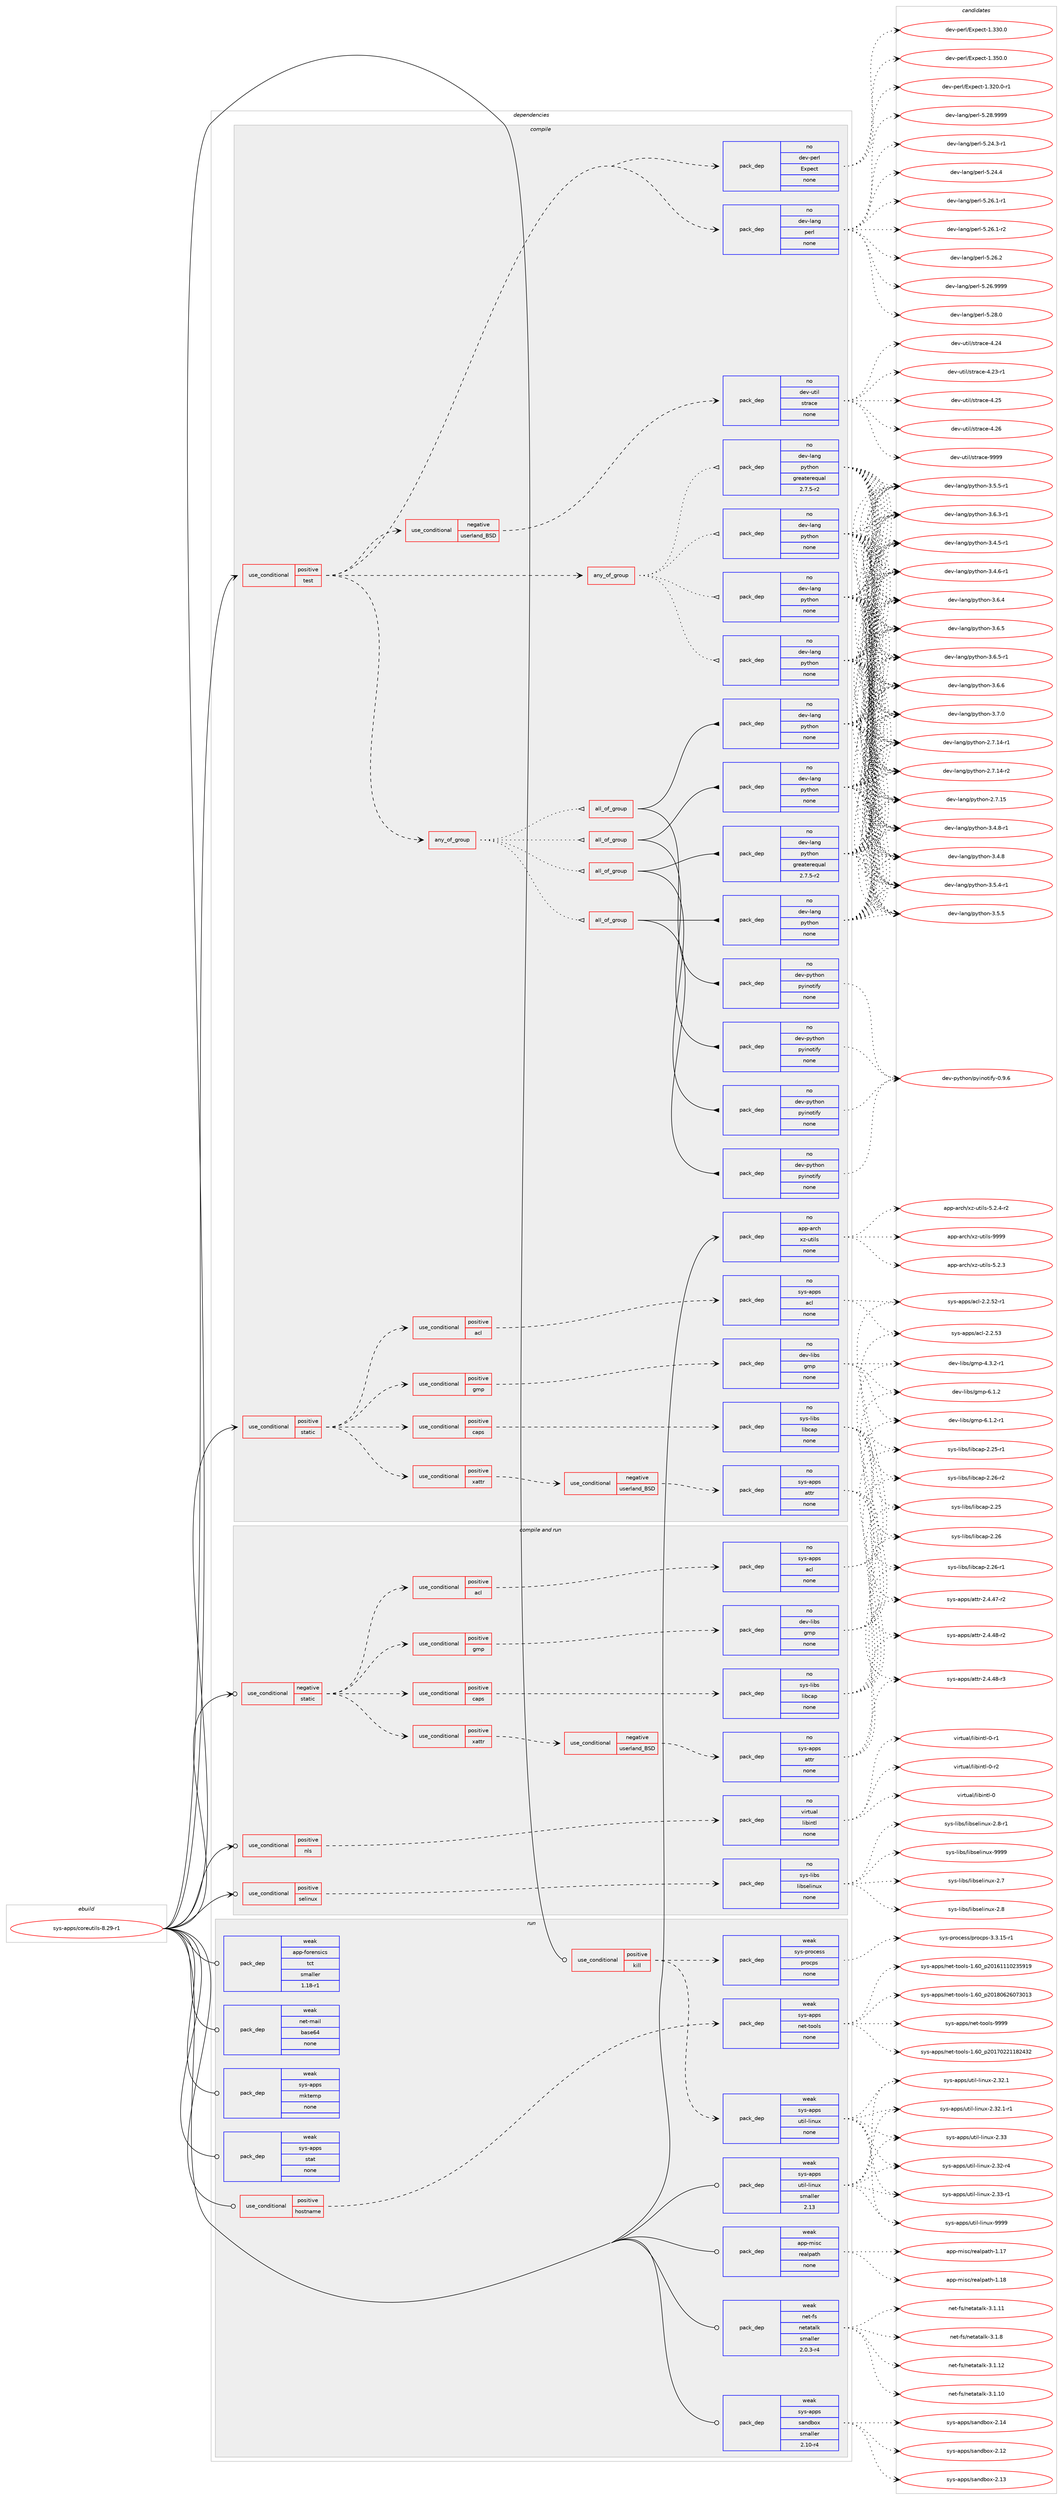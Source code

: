 digraph prolog {

# *************
# Graph options
# *************

newrank=true;
concentrate=true;
compound=true;
graph [rankdir=LR,fontname=Helvetica,fontsize=10,ranksep=1.5];#, ranksep=2.5, nodesep=0.2];
edge  [arrowhead=vee];
node  [fontname=Helvetica,fontsize=10];

# **********
# The ebuild
# **********

subgraph cluster_leftcol {
color=gray;
rank=same;
label=<<i>ebuild</i>>;
id [label="sys-apps/coreutils-8.29-r1", color=red, width=4, href="../sys-apps/coreutils-8.29-r1.svg"];
}

# ****************
# The dependencies
# ****************

subgraph cluster_midcol {
color=gray;
label=<<i>dependencies</i>>;
subgraph cluster_compile {
fillcolor="#eeeeee";
style=filled;
label=<<i>compile</i>>;
subgraph cond1368 {
dependency7913 [label=<<TABLE BORDER="0" CELLBORDER="1" CELLSPACING="0" CELLPADDING="4"><TR><TD ROWSPAN="3" CELLPADDING="10">use_conditional</TD></TR><TR><TD>positive</TD></TR><TR><TD>static</TD></TR></TABLE>>, shape=none, color=red];
subgraph cond1369 {
dependency7914 [label=<<TABLE BORDER="0" CELLBORDER="1" CELLSPACING="0" CELLPADDING="4"><TR><TD ROWSPAN="3" CELLPADDING="10">use_conditional</TD></TR><TR><TD>positive</TD></TR><TR><TD>acl</TD></TR></TABLE>>, shape=none, color=red];
subgraph pack6379 {
dependency7915 [label=<<TABLE BORDER="0" CELLBORDER="1" CELLSPACING="0" CELLPADDING="4" WIDTH="220"><TR><TD ROWSPAN="6" CELLPADDING="30">pack_dep</TD></TR><TR><TD WIDTH="110">no</TD></TR><TR><TD>sys-apps</TD></TR><TR><TD>acl</TD></TR><TR><TD>none</TD></TR><TR><TD></TD></TR></TABLE>>, shape=none, color=blue];
}
dependency7914:e -> dependency7915:w [weight=20,style="dashed",arrowhead="vee"];
}
dependency7913:e -> dependency7914:w [weight=20,style="dashed",arrowhead="vee"];
subgraph cond1370 {
dependency7916 [label=<<TABLE BORDER="0" CELLBORDER="1" CELLSPACING="0" CELLPADDING="4"><TR><TD ROWSPAN="3" CELLPADDING="10">use_conditional</TD></TR><TR><TD>positive</TD></TR><TR><TD>caps</TD></TR></TABLE>>, shape=none, color=red];
subgraph pack6380 {
dependency7917 [label=<<TABLE BORDER="0" CELLBORDER="1" CELLSPACING="0" CELLPADDING="4" WIDTH="220"><TR><TD ROWSPAN="6" CELLPADDING="30">pack_dep</TD></TR><TR><TD WIDTH="110">no</TD></TR><TR><TD>sys-libs</TD></TR><TR><TD>libcap</TD></TR><TR><TD>none</TD></TR><TR><TD></TD></TR></TABLE>>, shape=none, color=blue];
}
dependency7916:e -> dependency7917:w [weight=20,style="dashed",arrowhead="vee"];
}
dependency7913:e -> dependency7916:w [weight=20,style="dashed",arrowhead="vee"];
subgraph cond1371 {
dependency7918 [label=<<TABLE BORDER="0" CELLBORDER="1" CELLSPACING="0" CELLPADDING="4"><TR><TD ROWSPAN="3" CELLPADDING="10">use_conditional</TD></TR><TR><TD>positive</TD></TR><TR><TD>gmp</TD></TR></TABLE>>, shape=none, color=red];
subgraph pack6381 {
dependency7919 [label=<<TABLE BORDER="0" CELLBORDER="1" CELLSPACING="0" CELLPADDING="4" WIDTH="220"><TR><TD ROWSPAN="6" CELLPADDING="30">pack_dep</TD></TR><TR><TD WIDTH="110">no</TD></TR><TR><TD>dev-libs</TD></TR><TR><TD>gmp</TD></TR><TR><TD>none</TD></TR><TR><TD></TD></TR></TABLE>>, shape=none, color=blue];
}
dependency7918:e -> dependency7919:w [weight=20,style="dashed",arrowhead="vee"];
}
dependency7913:e -> dependency7918:w [weight=20,style="dashed",arrowhead="vee"];
subgraph cond1372 {
dependency7920 [label=<<TABLE BORDER="0" CELLBORDER="1" CELLSPACING="0" CELLPADDING="4"><TR><TD ROWSPAN="3" CELLPADDING="10">use_conditional</TD></TR><TR><TD>positive</TD></TR><TR><TD>xattr</TD></TR></TABLE>>, shape=none, color=red];
subgraph cond1373 {
dependency7921 [label=<<TABLE BORDER="0" CELLBORDER="1" CELLSPACING="0" CELLPADDING="4"><TR><TD ROWSPAN="3" CELLPADDING="10">use_conditional</TD></TR><TR><TD>negative</TD></TR><TR><TD>userland_BSD</TD></TR></TABLE>>, shape=none, color=red];
subgraph pack6382 {
dependency7922 [label=<<TABLE BORDER="0" CELLBORDER="1" CELLSPACING="0" CELLPADDING="4" WIDTH="220"><TR><TD ROWSPAN="6" CELLPADDING="30">pack_dep</TD></TR><TR><TD WIDTH="110">no</TD></TR><TR><TD>sys-apps</TD></TR><TR><TD>attr</TD></TR><TR><TD>none</TD></TR><TR><TD></TD></TR></TABLE>>, shape=none, color=blue];
}
dependency7921:e -> dependency7922:w [weight=20,style="dashed",arrowhead="vee"];
}
dependency7920:e -> dependency7921:w [weight=20,style="dashed",arrowhead="vee"];
}
dependency7913:e -> dependency7920:w [weight=20,style="dashed",arrowhead="vee"];
}
id:e -> dependency7913:w [weight=20,style="solid",arrowhead="vee"];
subgraph cond1374 {
dependency7923 [label=<<TABLE BORDER="0" CELLBORDER="1" CELLSPACING="0" CELLPADDING="4"><TR><TD ROWSPAN="3" CELLPADDING="10">use_conditional</TD></TR><TR><TD>positive</TD></TR><TR><TD>test</TD></TR></TABLE>>, shape=none, color=red];
subgraph pack6383 {
dependency7924 [label=<<TABLE BORDER="0" CELLBORDER="1" CELLSPACING="0" CELLPADDING="4" WIDTH="220"><TR><TD ROWSPAN="6" CELLPADDING="30">pack_dep</TD></TR><TR><TD WIDTH="110">no</TD></TR><TR><TD>dev-lang</TD></TR><TR><TD>perl</TD></TR><TR><TD>none</TD></TR><TR><TD></TD></TR></TABLE>>, shape=none, color=blue];
}
dependency7923:e -> dependency7924:w [weight=20,style="dashed",arrowhead="vee"];
subgraph pack6384 {
dependency7925 [label=<<TABLE BORDER="0" CELLBORDER="1" CELLSPACING="0" CELLPADDING="4" WIDTH="220"><TR><TD ROWSPAN="6" CELLPADDING="30">pack_dep</TD></TR><TR><TD WIDTH="110">no</TD></TR><TR><TD>dev-perl</TD></TR><TR><TD>Expect</TD></TR><TR><TD>none</TD></TR><TR><TD></TD></TR></TABLE>>, shape=none, color=blue];
}
dependency7923:e -> dependency7925:w [weight=20,style="dashed",arrowhead="vee"];
subgraph cond1375 {
dependency7926 [label=<<TABLE BORDER="0" CELLBORDER="1" CELLSPACING="0" CELLPADDING="4"><TR><TD ROWSPAN="3" CELLPADDING="10">use_conditional</TD></TR><TR><TD>negative</TD></TR><TR><TD>userland_BSD</TD></TR></TABLE>>, shape=none, color=red];
subgraph pack6385 {
dependency7927 [label=<<TABLE BORDER="0" CELLBORDER="1" CELLSPACING="0" CELLPADDING="4" WIDTH="220"><TR><TD ROWSPAN="6" CELLPADDING="30">pack_dep</TD></TR><TR><TD WIDTH="110">no</TD></TR><TR><TD>dev-util</TD></TR><TR><TD>strace</TD></TR><TR><TD>none</TD></TR><TR><TD></TD></TR></TABLE>>, shape=none, color=blue];
}
dependency7926:e -> dependency7927:w [weight=20,style="dashed",arrowhead="vee"];
}
dependency7923:e -> dependency7926:w [weight=20,style="dashed",arrowhead="vee"];
subgraph any160 {
dependency7928 [label=<<TABLE BORDER="0" CELLBORDER="1" CELLSPACING="0" CELLPADDING="4"><TR><TD CELLPADDING="10">any_of_group</TD></TR></TABLE>>, shape=none, color=red];subgraph pack6386 {
dependency7929 [label=<<TABLE BORDER="0" CELLBORDER="1" CELLSPACING="0" CELLPADDING="4" WIDTH="220"><TR><TD ROWSPAN="6" CELLPADDING="30">pack_dep</TD></TR><TR><TD WIDTH="110">no</TD></TR><TR><TD>dev-lang</TD></TR><TR><TD>python</TD></TR><TR><TD>none</TD></TR><TR><TD></TD></TR></TABLE>>, shape=none, color=blue];
}
dependency7928:e -> dependency7929:w [weight=20,style="dotted",arrowhead="oinv"];
subgraph pack6387 {
dependency7930 [label=<<TABLE BORDER="0" CELLBORDER="1" CELLSPACING="0" CELLPADDING="4" WIDTH="220"><TR><TD ROWSPAN="6" CELLPADDING="30">pack_dep</TD></TR><TR><TD WIDTH="110">no</TD></TR><TR><TD>dev-lang</TD></TR><TR><TD>python</TD></TR><TR><TD>none</TD></TR><TR><TD></TD></TR></TABLE>>, shape=none, color=blue];
}
dependency7928:e -> dependency7930:w [weight=20,style="dotted",arrowhead="oinv"];
subgraph pack6388 {
dependency7931 [label=<<TABLE BORDER="0" CELLBORDER="1" CELLSPACING="0" CELLPADDING="4" WIDTH="220"><TR><TD ROWSPAN="6" CELLPADDING="30">pack_dep</TD></TR><TR><TD WIDTH="110">no</TD></TR><TR><TD>dev-lang</TD></TR><TR><TD>python</TD></TR><TR><TD>none</TD></TR><TR><TD></TD></TR></TABLE>>, shape=none, color=blue];
}
dependency7928:e -> dependency7931:w [weight=20,style="dotted",arrowhead="oinv"];
subgraph pack6389 {
dependency7932 [label=<<TABLE BORDER="0" CELLBORDER="1" CELLSPACING="0" CELLPADDING="4" WIDTH="220"><TR><TD ROWSPAN="6" CELLPADDING="30">pack_dep</TD></TR><TR><TD WIDTH="110">no</TD></TR><TR><TD>dev-lang</TD></TR><TR><TD>python</TD></TR><TR><TD>greaterequal</TD></TR><TR><TD>2.7.5-r2</TD></TR></TABLE>>, shape=none, color=blue];
}
dependency7928:e -> dependency7932:w [weight=20,style="dotted",arrowhead="oinv"];
}
dependency7923:e -> dependency7928:w [weight=20,style="dashed",arrowhead="vee"];
subgraph any161 {
dependency7933 [label=<<TABLE BORDER="0" CELLBORDER="1" CELLSPACING="0" CELLPADDING="4"><TR><TD CELLPADDING="10">any_of_group</TD></TR></TABLE>>, shape=none, color=red];subgraph all9 {
dependency7934 [label=<<TABLE BORDER="0" CELLBORDER="1" CELLSPACING="0" CELLPADDING="4"><TR><TD CELLPADDING="10">all_of_group</TD></TR></TABLE>>, shape=none, color=red];subgraph pack6390 {
dependency7935 [label=<<TABLE BORDER="0" CELLBORDER="1" CELLSPACING="0" CELLPADDING="4" WIDTH="220"><TR><TD ROWSPAN="6" CELLPADDING="30">pack_dep</TD></TR><TR><TD WIDTH="110">no</TD></TR><TR><TD>dev-lang</TD></TR><TR><TD>python</TD></TR><TR><TD>none</TD></TR><TR><TD></TD></TR></TABLE>>, shape=none, color=blue];
}
dependency7934:e -> dependency7935:w [weight=20,style="solid",arrowhead="inv"];
subgraph pack6391 {
dependency7936 [label=<<TABLE BORDER="0" CELLBORDER="1" CELLSPACING="0" CELLPADDING="4" WIDTH="220"><TR><TD ROWSPAN="6" CELLPADDING="30">pack_dep</TD></TR><TR><TD WIDTH="110">no</TD></TR><TR><TD>dev-python</TD></TR><TR><TD>pyinotify</TD></TR><TR><TD>none</TD></TR><TR><TD></TD></TR></TABLE>>, shape=none, color=blue];
}
dependency7934:e -> dependency7936:w [weight=20,style="solid",arrowhead="inv"];
}
dependency7933:e -> dependency7934:w [weight=20,style="dotted",arrowhead="oinv"];
subgraph all10 {
dependency7937 [label=<<TABLE BORDER="0" CELLBORDER="1" CELLSPACING="0" CELLPADDING="4"><TR><TD CELLPADDING="10">all_of_group</TD></TR></TABLE>>, shape=none, color=red];subgraph pack6392 {
dependency7938 [label=<<TABLE BORDER="0" CELLBORDER="1" CELLSPACING="0" CELLPADDING="4" WIDTH="220"><TR><TD ROWSPAN="6" CELLPADDING="30">pack_dep</TD></TR><TR><TD WIDTH="110">no</TD></TR><TR><TD>dev-lang</TD></TR><TR><TD>python</TD></TR><TR><TD>none</TD></TR><TR><TD></TD></TR></TABLE>>, shape=none, color=blue];
}
dependency7937:e -> dependency7938:w [weight=20,style="solid",arrowhead="inv"];
subgraph pack6393 {
dependency7939 [label=<<TABLE BORDER="0" CELLBORDER="1" CELLSPACING="0" CELLPADDING="4" WIDTH="220"><TR><TD ROWSPAN="6" CELLPADDING="30">pack_dep</TD></TR><TR><TD WIDTH="110">no</TD></TR><TR><TD>dev-python</TD></TR><TR><TD>pyinotify</TD></TR><TR><TD>none</TD></TR><TR><TD></TD></TR></TABLE>>, shape=none, color=blue];
}
dependency7937:e -> dependency7939:w [weight=20,style="solid",arrowhead="inv"];
}
dependency7933:e -> dependency7937:w [weight=20,style="dotted",arrowhead="oinv"];
subgraph all11 {
dependency7940 [label=<<TABLE BORDER="0" CELLBORDER="1" CELLSPACING="0" CELLPADDING="4"><TR><TD CELLPADDING="10">all_of_group</TD></TR></TABLE>>, shape=none, color=red];subgraph pack6394 {
dependency7941 [label=<<TABLE BORDER="0" CELLBORDER="1" CELLSPACING="0" CELLPADDING="4" WIDTH="220"><TR><TD ROWSPAN="6" CELLPADDING="30">pack_dep</TD></TR><TR><TD WIDTH="110">no</TD></TR><TR><TD>dev-lang</TD></TR><TR><TD>python</TD></TR><TR><TD>none</TD></TR><TR><TD></TD></TR></TABLE>>, shape=none, color=blue];
}
dependency7940:e -> dependency7941:w [weight=20,style="solid",arrowhead="inv"];
subgraph pack6395 {
dependency7942 [label=<<TABLE BORDER="0" CELLBORDER="1" CELLSPACING="0" CELLPADDING="4" WIDTH="220"><TR><TD ROWSPAN="6" CELLPADDING="30">pack_dep</TD></TR><TR><TD WIDTH="110">no</TD></TR><TR><TD>dev-python</TD></TR><TR><TD>pyinotify</TD></TR><TR><TD>none</TD></TR><TR><TD></TD></TR></TABLE>>, shape=none, color=blue];
}
dependency7940:e -> dependency7942:w [weight=20,style="solid",arrowhead="inv"];
}
dependency7933:e -> dependency7940:w [weight=20,style="dotted",arrowhead="oinv"];
subgraph all12 {
dependency7943 [label=<<TABLE BORDER="0" CELLBORDER="1" CELLSPACING="0" CELLPADDING="4"><TR><TD CELLPADDING="10">all_of_group</TD></TR></TABLE>>, shape=none, color=red];subgraph pack6396 {
dependency7944 [label=<<TABLE BORDER="0" CELLBORDER="1" CELLSPACING="0" CELLPADDING="4" WIDTH="220"><TR><TD ROWSPAN="6" CELLPADDING="30">pack_dep</TD></TR><TR><TD WIDTH="110">no</TD></TR><TR><TD>dev-lang</TD></TR><TR><TD>python</TD></TR><TR><TD>greaterequal</TD></TR><TR><TD>2.7.5-r2</TD></TR></TABLE>>, shape=none, color=blue];
}
dependency7943:e -> dependency7944:w [weight=20,style="solid",arrowhead="inv"];
subgraph pack6397 {
dependency7945 [label=<<TABLE BORDER="0" CELLBORDER="1" CELLSPACING="0" CELLPADDING="4" WIDTH="220"><TR><TD ROWSPAN="6" CELLPADDING="30">pack_dep</TD></TR><TR><TD WIDTH="110">no</TD></TR><TR><TD>dev-python</TD></TR><TR><TD>pyinotify</TD></TR><TR><TD>none</TD></TR><TR><TD></TD></TR></TABLE>>, shape=none, color=blue];
}
dependency7943:e -> dependency7945:w [weight=20,style="solid",arrowhead="inv"];
}
dependency7933:e -> dependency7943:w [weight=20,style="dotted",arrowhead="oinv"];
}
dependency7923:e -> dependency7933:w [weight=20,style="dashed",arrowhead="vee"];
}
id:e -> dependency7923:w [weight=20,style="solid",arrowhead="vee"];
subgraph pack6398 {
dependency7946 [label=<<TABLE BORDER="0" CELLBORDER="1" CELLSPACING="0" CELLPADDING="4" WIDTH="220"><TR><TD ROWSPAN="6" CELLPADDING="30">pack_dep</TD></TR><TR><TD WIDTH="110">no</TD></TR><TR><TD>app-arch</TD></TR><TR><TD>xz-utils</TD></TR><TR><TD>none</TD></TR><TR><TD></TD></TR></TABLE>>, shape=none, color=blue];
}
id:e -> dependency7946:w [weight=20,style="solid",arrowhead="vee"];
}
subgraph cluster_compileandrun {
fillcolor="#eeeeee";
style=filled;
label=<<i>compile and run</i>>;
subgraph cond1376 {
dependency7947 [label=<<TABLE BORDER="0" CELLBORDER="1" CELLSPACING="0" CELLPADDING="4"><TR><TD ROWSPAN="3" CELLPADDING="10">use_conditional</TD></TR><TR><TD>negative</TD></TR><TR><TD>static</TD></TR></TABLE>>, shape=none, color=red];
subgraph cond1377 {
dependency7948 [label=<<TABLE BORDER="0" CELLBORDER="1" CELLSPACING="0" CELLPADDING="4"><TR><TD ROWSPAN="3" CELLPADDING="10">use_conditional</TD></TR><TR><TD>positive</TD></TR><TR><TD>acl</TD></TR></TABLE>>, shape=none, color=red];
subgraph pack6399 {
dependency7949 [label=<<TABLE BORDER="0" CELLBORDER="1" CELLSPACING="0" CELLPADDING="4" WIDTH="220"><TR><TD ROWSPAN="6" CELLPADDING="30">pack_dep</TD></TR><TR><TD WIDTH="110">no</TD></TR><TR><TD>sys-apps</TD></TR><TR><TD>acl</TD></TR><TR><TD>none</TD></TR><TR><TD></TD></TR></TABLE>>, shape=none, color=blue];
}
dependency7948:e -> dependency7949:w [weight=20,style="dashed",arrowhead="vee"];
}
dependency7947:e -> dependency7948:w [weight=20,style="dashed",arrowhead="vee"];
subgraph cond1378 {
dependency7950 [label=<<TABLE BORDER="0" CELLBORDER="1" CELLSPACING="0" CELLPADDING="4"><TR><TD ROWSPAN="3" CELLPADDING="10">use_conditional</TD></TR><TR><TD>positive</TD></TR><TR><TD>caps</TD></TR></TABLE>>, shape=none, color=red];
subgraph pack6400 {
dependency7951 [label=<<TABLE BORDER="0" CELLBORDER="1" CELLSPACING="0" CELLPADDING="4" WIDTH="220"><TR><TD ROWSPAN="6" CELLPADDING="30">pack_dep</TD></TR><TR><TD WIDTH="110">no</TD></TR><TR><TD>sys-libs</TD></TR><TR><TD>libcap</TD></TR><TR><TD>none</TD></TR><TR><TD></TD></TR></TABLE>>, shape=none, color=blue];
}
dependency7950:e -> dependency7951:w [weight=20,style="dashed",arrowhead="vee"];
}
dependency7947:e -> dependency7950:w [weight=20,style="dashed",arrowhead="vee"];
subgraph cond1379 {
dependency7952 [label=<<TABLE BORDER="0" CELLBORDER="1" CELLSPACING="0" CELLPADDING="4"><TR><TD ROWSPAN="3" CELLPADDING="10">use_conditional</TD></TR><TR><TD>positive</TD></TR><TR><TD>gmp</TD></TR></TABLE>>, shape=none, color=red];
subgraph pack6401 {
dependency7953 [label=<<TABLE BORDER="0" CELLBORDER="1" CELLSPACING="0" CELLPADDING="4" WIDTH="220"><TR><TD ROWSPAN="6" CELLPADDING="30">pack_dep</TD></TR><TR><TD WIDTH="110">no</TD></TR><TR><TD>dev-libs</TD></TR><TR><TD>gmp</TD></TR><TR><TD>none</TD></TR><TR><TD></TD></TR></TABLE>>, shape=none, color=blue];
}
dependency7952:e -> dependency7953:w [weight=20,style="dashed",arrowhead="vee"];
}
dependency7947:e -> dependency7952:w [weight=20,style="dashed",arrowhead="vee"];
subgraph cond1380 {
dependency7954 [label=<<TABLE BORDER="0" CELLBORDER="1" CELLSPACING="0" CELLPADDING="4"><TR><TD ROWSPAN="3" CELLPADDING="10">use_conditional</TD></TR><TR><TD>positive</TD></TR><TR><TD>xattr</TD></TR></TABLE>>, shape=none, color=red];
subgraph cond1381 {
dependency7955 [label=<<TABLE BORDER="0" CELLBORDER="1" CELLSPACING="0" CELLPADDING="4"><TR><TD ROWSPAN="3" CELLPADDING="10">use_conditional</TD></TR><TR><TD>negative</TD></TR><TR><TD>userland_BSD</TD></TR></TABLE>>, shape=none, color=red];
subgraph pack6402 {
dependency7956 [label=<<TABLE BORDER="0" CELLBORDER="1" CELLSPACING="0" CELLPADDING="4" WIDTH="220"><TR><TD ROWSPAN="6" CELLPADDING="30">pack_dep</TD></TR><TR><TD WIDTH="110">no</TD></TR><TR><TD>sys-apps</TD></TR><TR><TD>attr</TD></TR><TR><TD>none</TD></TR><TR><TD></TD></TR></TABLE>>, shape=none, color=blue];
}
dependency7955:e -> dependency7956:w [weight=20,style="dashed",arrowhead="vee"];
}
dependency7954:e -> dependency7955:w [weight=20,style="dashed",arrowhead="vee"];
}
dependency7947:e -> dependency7954:w [weight=20,style="dashed",arrowhead="vee"];
}
id:e -> dependency7947:w [weight=20,style="solid",arrowhead="odotvee"];
subgraph cond1382 {
dependency7957 [label=<<TABLE BORDER="0" CELLBORDER="1" CELLSPACING="0" CELLPADDING="4"><TR><TD ROWSPAN="3" CELLPADDING="10">use_conditional</TD></TR><TR><TD>positive</TD></TR><TR><TD>nls</TD></TR></TABLE>>, shape=none, color=red];
subgraph pack6403 {
dependency7958 [label=<<TABLE BORDER="0" CELLBORDER="1" CELLSPACING="0" CELLPADDING="4" WIDTH="220"><TR><TD ROWSPAN="6" CELLPADDING="30">pack_dep</TD></TR><TR><TD WIDTH="110">no</TD></TR><TR><TD>virtual</TD></TR><TR><TD>libintl</TD></TR><TR><TD>none</TD></TR><TR><TD></TD></TR></TABLE>>, shape=none, color=blue];
}
dependency7957:e -> dependency7958:w [weight=20,style="dashed",arrowhead="vee"];
}
id:e -> dependency7957:w [weight=20,style="solid",arrowhead="odotvee"];
subgraph cond1383 {
dependency7959 [label=<<TABLE BORDER="0" CELLBORDER="1" CELLSPACING="0" CELLPADDING="4"><TR><TD ROWSPAN="3" CELLPADDING="10">use_conditional</TD></TR><TR><TD>positive</TD></TR><TR><TD>selinux</TD></TR></TABLE>>, shape=none, color=red];
subgraph pack6404 {
dependency7960 [label=<<TABLE BORDER="0" CELLBORDER="1" CELLSPACING="0" CELLPADDING="4" WIDTH="220"><TR><TD ROWSPAN="6" CELLPADDING="30">pack_dep</TD></TR><TR><TD WIDTH="110">no</TD></TR><TR><TD>sys-libs</TD></TR><TR><TD>libselinux</TD></TR><TR><TD>none</TD></TR><TR><TD></TD></TR></TABLE>>, shape=none, color=blue];
}
dependency7959:e -> dependency7960:w [weight=20,style="dashed",arrowhead="vee"];
}
id:e -> dependency7959:w [weight=20,style="solid",arrowhead="odotvee"];
}
subgraph cluster_run {
fillcolor="#eeeeee";
style=filled;
label=<<i>run</i>>;
subgraph cond1384 {
dependency7961 [label=<<TABLE BORDER="0" CELLBORDER="1" CELLSPACING="0" CELLPADDING="4"><TR><TD ROWSPAN="3" CELLPADDING="10">use_conditional</TD></TR><TR><TD>positive</TD></TR><TR><TD>hostname</TD></TR></TABLE>>, shape=none, color=red];
subgraph pack6405 {
dependency7962 [label=<<TABLE BORDER="0" CELLBORDER="1" CELLSPACING="0" CELLPADDING="4" WIDTH="220"><TR><TD ROWSPAN="6" CELLPADDING="30">pack_dep</TD></TR><TR><TD WIDTH="110">weak</TD></TR><TR><TD>sys-apps</TD></TR><TR><TD>net-tools</TD></TR><TR><TD>none</TD></TR><TR><TD></TD></TR></TABLE>>, shape=none, color=blue];
}
dependency7961:e -> dependency7962:w [weight=20,style="dashed",arrowhead="vee"];
}
id:e -> dependency7961:w [weight=20,style="solid",arrowhead="odot"];
subgraph cond1385 {
dependency7963 [label=<<TABLE BORDER="0" CELLBORDER="1" CELLSPACING="0" CELLPADDING="4"><TR><TD ROWSPAN="3" CELLPADDING="10">use_conditional</TD></TR><TR><TD>positive</TD></TR><TR><TD>kill</TD></TR></TABLE>>, shape=none, color=red];
subgraph pack6406 {
dependency7964 [label=<<TABLE BORDER="0" CELLBORDER="1" CELLSPACING="0" CELLPADDING="4" WIDTH="220"><TR><TD ROWSPAN="6" CELLPADDING="30">pack_dep</TD></TR><TR><TD WIDTH="110">weak</TD></TR><TR><TD>sys-apps</TD></TR><TR><TD>util-linux</TD></TR><TR><TD>none</TD></TR><TR><TD></TD></TR></TABLE>>, shape=none, color=blue];
}
dependency7963:e -> dependency7964:w [weight=20,style="dashed",arrowhead="vee"];
subgraph pack6407 {
dependency7965 [label=<<TABLE BORDER="0" CELLBORDER="1" CELLSPACING="0" CELLPADDING="4" WIDTH="220"><TR><TD ROWSPAN="6" CELLPADDING="30">pack_dep</TD></TR><TR><TD WIDTH="110">weak</TD></TR><TR><TD>sys-process</TD></TR><TR><TD>procps</TD></TR><TR><TD>none</TD></TR><TR><TD></TD></TR></TABLE>>, shape=none, color=blue];
}
dependency7963:e -> dependency7965:w [weight=20,style="dashed",arrowhead="vee"];
}
id:e -> dependency7963:w [weight=20,style="solid",arrowhead="odot"];
subgraph pack6408 {
dependency7966 [label=<<TABLE BORDER="0" CELLBORDER="1" CELLSPACING="0" CELLPADDING="4" WIDTH="220"><TR><TD ROWSPAN="6" CELLPADDING="30">pack_dep</TD></TR><TR><TD WIDTH="110">weak</TD></TR><TR><TD>app-forensics</TD></TR><TR><TD>tct</TD></TR><TR><TD>smaller</TD></TR><TR><TD>1.18-r1</TD></TR></TABLE>>, shape=none, color=blue];
}
id:e -> dependency7966:w [weight=20,style="solid",arrowhead="odot"];
subgraph pack6409 {
dependency7967 [label=<<TABLE BORDER="0" CELLBORDER="1" CELLSPACING="0" CELLPADDING="4" WIDTH="220"><TR><TD ROWSPAN="6" CELLPADDING="30">pack_dep</TD></TR><TR><TD WIDTH="110">weak</TD></TR><TR><TD>app-misc</TD></TR><TR><TD>realpath</TD></TR><TR><TD>none</TD></TR><TR><TD></TD></TR></TABLE>>, shape=none, color=blue];
}
id:e -> dependency7967:w [weight=20,style="solid",arrowhead="odot"];
subgraph pack6410 {
dependency7968 [label=<<TABLE BORDER="0" CELLBORDER="1" CELLSPACING="0" CELLPADDING="4" WIDTH="220"><TR><TD ROWSPAN="6" CELLPADDING="30">pack_dep</TD></TR><TR><TD WIDTH="110">weak</TD></TR><TR><TD>net-fs</TD></TR><TR><TD>netatalk</TD></TR><TR><TD>smaller</TD></TR><TR><TD>2.0.3-r4</TD></TR></TABLE>>, shape=none, color=blue];
}
id:e -> dependency7968:w [weight=20,style="solid",arrowhead="odot"];
subgraph pack6411 {
dependency7969 [label=<<TABLE BORDER="0" CELLBORDER="1" CELLSPACING="0" CELLPADDING="4" WIDTH="220"><TR><TD ROWSPAN="6" CELLPADDING="30">pack_dep</TD></TR><TR><TD WIDTH="110">weak</TD></TR><TR><TD>net-mail</TD></TR><TR><TD>base64</TD></TR><TR><TD>none</TD></TR><TR><TD></TD></TR></TABLE>>, shape=none, color=blue];
}
id:e -> dependency7969:w [weight=20,style="solid",arrowhead="odot"];
subgraph pack6412 {
dependency7970 [label=<<TABLE BORDER="0" CELLBORDER="1" CELLSPACING="0" CELLPADDING="4" WIDTH="220"><TR><TD ROWSPAN="6" CELLPADDING="30">pack_dep</TD></TR><TR><TD WIDTH="110">weak</TD></TR><TR><TD>sys-apps</TD></TR><TR><TD>mktemp</TD></TR><TR><TD>none</TD></TR><TR><TD></TD></TR></TABLE>>, shape=none, color=blue];
}
id:e -> dependency7970:w [weight=20,style="solid",arrowhead="odot"];
subgraph pack6413 {
dependency7971 [label=<<TABLE BORDER="0" CELLBORDER="1" CELLSPACING="0" CELLPADDING="4" WIDTH="220"><TR><TD ROWSPAN="6" CELLPADDING="30">pack_dep</TD></TR><TR><TD WIDTH="110">weak</TD></TR><TR><TD>sys-apps</TD></TR><TR><TD>sandbox</TD></TR><TR><TD>smaller</TD></TR><TR><TD>2.10-r4</TD></TR></TABLE>>, shape=none, color=blue];
}
id:e -> dependency7971:w [weight=20,style="solid",arrowhead="odot"];
subgraph pack6414 {
dependency7972 [label=<<TABLE BORDER="0" CELLBORDER="1" CELLSPACING="0" CELLPADDING="4" WIDTH="220"><TR><TD ROWSPAN="6" CELLPADDING="30">pack_dep</TD></TR><TR><TD WIDTH="110">weak</TD></TR><TR><TD>sys-apps</TD></TR><TR><TD>stat</TD></TR><TR><TD>none</TD></TR><TR><TD></TD></TR></TABLE>>, shape=none, color=blue];
}
id:e -> dependency7972:w [weight=20,style="solid",arrowhead="odot"];
subgraph pack6415 {
dependency7973 [label=<<TABLE BORDER="0" CELLBORDER="1" CELLSPACING="0" CELLPADDING="4" WIDTH="220"><TR><TD ROWSPAN="6" CELLPADDING="30">pack_dep</TD></TR><TR><TD WIDTH="110">weak</TD></TR><TR><TD>sys-apps</TD></TR><TR><TD>util-linux</TD></TR><TR><TD>smaller</TD></TR><TR><TD>2.13</TD></TR></TABLE>>, shape=none, color=blue];
}
id:e -> dependency7973:w [weight=20,style="solid",arrowhead="odot"];
}
}

# **************
# The candidates
# **************

subgraph cluster_choices {
rank=same;
color=gray;
label=<<i>candidates</i>>;

subgraph choice6379 {
color=black;
nodesep=1;
choice1151211154597112112115479799108455046504653504511449 [label="sys-apps/acl-2.2.52-r1", color=red, width=4,href="../sys-apps/acl-2.2.52-r1.svg"];
choice115121115459711211211547979910845504650465351 [label="sys-apps/acl-2.2.53", color=red, width=4,href="../sys-apps/acl-2.2.53.svg"];
dependency7915:e -> choice1151211154597112112115479799108455046504653504511449:w [style=dotted,weight="100"];
dependency7915:e -> choice115121115459711211211547979910845504650465351:w [style=dotted,weight="100"];
}
subgraph choice6380 {
color=black;
nodesep=1;
choice1151211154510810598115471081059899971124550465054 [label="sys-libs/libcap-2.26", color=red, width=4,href="../sys-libs/libcap-2.26.svg"];
choice11512111545108105981154710810598999711245504650544511449 [label="sys-libs/libcap-2.26-r1", color=red, width=4,href="../sys-libs/libcap-2.26-r1.svg"];
choice1151211154510810598115471081059899971124550465053 [label="sys-libs/libcap-2.25", color=red, width=4,href="../sys-libs/libcap-2.25.svg"];
choice11512111545108105981154710810598999711245504650534511449 [label="sys-libs/libcap-2.25-r1", color=red, width=4,href="../sys-libs/libcap-2.25-r1.svg"];
choice11512111545108105981154710810598999711245504650544511450 [label="sys-libs/libcap-2.26-r2", color=red, width=4,href="../sys-libs/libcap-2.26-r2.svg"];
dependency7917:e -> choice1151211154510810598115471081059899971124550465054:w [style=dotted,weight="100"];
dependency7917:e -> choice11512111545108105981154710810598999711245504650544511449:w [style=dotted,weight="100"];
dependency7917:e -> choice1151211154510810598115471081059899971124550465053:w [style=dotted,weight="100"];
dependency7917:e -> choice11512111545108105981154710810598999711245504650534511449:w [style=dotted,weight="100"];
dependency7917:e -> choice11512111545108105981154710810598999711245504650544511450:w [style=dotted,weight="100"];
}
subgraph choice6381 {
color=black;
nodesep=1;
choice1001011184510810598115471031091124552465146504511449 [label="dev-libs/gmp-4.3.2-r1", color=red, width=4,href="../dev-libs/gmp-4.3.2-r1.svg"];
choice100101118451081059811547103109112455446494650 [label="dev-libs/gmp-6.1.2", color=red, width=4,href="../dev-libs/gmp-6.1.2.svg"];
choice1001011184510810598115471031091124554464946504511449 [label="dev-libs/gmp-6.1.2-r1", color=red, width=4,href="../dev-libs/gmp-6.1.2-r1.svg"];
dependency7919:e -> choice1001011184510810598115471031091124552465146504511449:w [style=dotted,weight="100"];
dependency7919:e -> choice100101118451081059811547103109112455446494650:w [style=dotted,weight="100"];
dependency7919:e -> choice1001011184510810598115471031091124554464946504511449:w [style=dotted,weight="100"];
}
subgraph choice6382 {
color=black;
nodesep=1;
choice11512111545971121121154797116116114455046524652554511450 [label="sys-apps/attr-2.4.47-r2", color=red, width=4,href="../sys-apps/attr-2.4.47-r2.svg"];
choice11512111545971121121154797116116114455046524652564511450 [label="sys-apps/attr-2.4.48-r2", color=red, width=4,href="../sys-apps/attr-2.4.48-r2.svg"];
choice11512111545971121121154797116116114455046524652564511451 [label="sys-apps/attr-2.4.48-r3", color=red, width=4,href="../sys-apps/attr-2.4.48-r3.svg"];
dependency7922:e -> choice11512111545971121121154797116116114455046524652554511450:w [style=dotted,weight="100"];
dependency7922:e -> choice11512111545971121121154797116116114455046524652564511450:w [style=dotted,weight="100"];
dependency7922:e -> choice11512111545971121121154797116116114455046524652564511451:w [style=dotted,weight="100"];
}
subgraph choice6383 {
color=black;
nodesep=1;
choice100101118451089711010347112101114108455346505246514511449 [label="dev-lang/perl-5.24.3-r1", color=red, width=4,href="../dev-lang/perl-5.24.3-r1.svg"];
choice10010111845108971101034711210111410845534650524652 [label="dev-lang/perl-5.24.4", color=red, width=4,href="../dev-lang/perl-5.24.4.svg"];
choice100101118451089711010347112101114108455346505446494511449 [label="dev-lang/perl-5.26.1-r1", color=red, width=4,href="../dev-lang/perl-5.26.1-r1.svg"];
choice100101118451089711010347112101114108455346505446494511450 [label="dev-lang/perl-5.26.1-r2", color=red, width=4,href="../dev-lang/perl-5.26.1-r2.svg"];
choice10010111845108971101034711210111410845534650544650 [label="dev-lang/perl-5.26.2", color=red, width=4,href="../dev-lang/perl-5.26.2.svg"];
choice10010111845108971101034711210111410845534650544657575757 [label="dev-lang/perl-5.26.9999", color=red, width=4,href="../dev-lang/perl-5.26.9999.svg"];
choice10010111845108971101034711210111410845534650564648 [label="dev-lang/perl-5.28.0", color=red, width=4,href="../dev-lang/perl-5.28.0.svg"];
choice10010111845108971101034711210111410845534650564657575757 [label="dev-lang/perl-5.28.9999", color=red, width=4,href="../dev-lang/perl-5.28.9999.svg"];
dependency7924:e -> choice100101118451089711010347112101114108455346505246514511449:w [style=dotted,weight="100"];
dependency7924:e -> choice10010111845108971101034711210111410845534650524652:w [style=dotted,weight="100"];
dependency7924:e -> choice100101118451089711010347112101114108455346505446494511449:w [style=dotted,weight="100"];
dependency7924:e -> choice100101118451089711010347112101114108455346505446494511450:w [style=dotted,weight="100"];
dependency7924:e -> choice10010111845108971101034711210111410845534650544650:w [style=dotted,weight="100"];
dependency7924:e -> choice10010111845108971101034711210111410845534650544657575757:w [style=dotted,weight="100"];
dependency7924:e -> choice10010111845108971101034711210111410845534650564648:w [style=dotted,weight="100"];
dependency7924:e -> choice10010111845108971101034711210111410845534650564657575757:w [style=dotted,weight="100"];
}
subgraph choice6384 {
color=black;
nodesep=1;
choice1001011184511210111410847691201121019911645494651504846484511449 [label="dev-perl/Expect-1.320.0-r1", color=red, width=4,href="../dev-perl/Expect-1.320.0-r1.svg"];
choice100101118451121011141084769120112101991164549465151484648 [label="dev-perl/Expect-1.330.0", color=red, width=4,href="../dev-perl/Expect-1.330.0.svg"];
choice100101118451121011141084769120112101991164549465153484648 [label="dev-perl/Expect-1.350.0", color=red, width=4,href="../dev-perl/Expect-1.350.0.svg"];
dependency7925:e -> choice1001011184511210111410847691201121019911645494651504846484511449:w [style=dotted,weight="100"];
dependency7925:e -> choice100101118451121011141084769120112101991164549465151484648:w [style=dotted,weight="100"];
dependency7925:e -> choice100101118451121011141084769120112101991164549465153484648:w [style=dotted,weight="100"];
}
subgraph choice6385 {
color=black;
nodesep=1;
choice100101118451171161051084711511611497991014552465052 [label="dev-util/strace-4.24", color=red, width=4,href="../dev-util/strace-4.24.svg"];
choice1001011184511711610510847115116114979910145524650514511449 [label="dev-util/strace-4.23-r1", color=red, width=4,href="../dev-util/strace-4.23-r1.svg"];
choice100101118451171161051084711511611497991014552465053 [label="dev-util/strace-4.25", color=red, width=4,href="../dev-util/strace-4.25.svg"];
choice100101118451171161051084711511611497991014552465054 [label="dev-util/strace-4.26", color=red, width=4,href="../dev-util/strace-4.26.svg"];
choice100101118451171161051084711511611497991014557575757 [label="dev-util/strace-9999", color=red, width=4,href="../dev-util/strace-9999.svg"];
dependency7927:e -> choice100101118451171161051084711511611497991014552465052:w [style=dotted,weight="100"];
dependency7927:e -> choice1001011184511711610510847115116114979910145524650514511449:w [style=dotted,weight="100"];
dependency7927:e -> choice100101118451171161051084711511611497991014552465053:w [style=dotted,weight="100"];
dependency7927:e -> choice100101118451171161051084711511611497991014552465054:w [style=dotted,weight="100"];
dependency7927:e -> choice100101118451171161051084711511611497991014557575757:w [style=dotted,weight="100"];
}
subgraph choice6386 {
color=black;
nodesep=1;
choice100101118451089711010347112121116104111110455046554649524511449 [label="dev-lang/python-2.7.14-r1", color=red, width=4,href="../dev-lang/python-2.7.14-r1.svg"];
choice100101118451089711010347112121116104111110455046554649524511450 [label="dev-lang/python-2.7.14-r2", color=red, width=4,href="../dev-lang/python-2.7.14-r2.svg"];
choice10010111845108971101034711212111610411111045504655464953 [label="dev-lang/python-2.7.15", color=red, width=4,href="../dev-lang/python-2.7.15.svg"];
choice1001011184510897110103471121211161041111104551465246534511449 [label="dev-lang/python-3.4.5-r1", color=red, width=4,href="../dev-lang/python-3.4.5-r1.svg"];
choice1001011184510897110103471121211161041111104551465246544511449 [label="dev-lang/python-3.4.6-r1", color=red, width=4,href="../dev-lang/python-3.4.6-r1.svg"];
choice100101118451089711010347112121116104111110455146524656 [label="dev-lang/python-3.4.8", color=red, width=4,href="../dev-lang/python-3.4.8.svg"];
choice1001011184510897110103471121211161041111104551465246564511449 [label="dev-lang/python-3.4.8-r1", color=red, width=4,href="../dev-lang/python-3.4.8-r1.svg"];
choice1001011184510897110103471121211161041111104551465346524511449 [label="dev-lang/python-3.5.4-r1", color=red, width=4,href="../dev-lang/python-3.5.4-r1.svg"];
choice100101118451089711010347112121116104111110455146534653 [label="dev-lang/python-3.5.5", color=red, width=4,href="../dev-lang/python-3.5.5.svg"];
choice1001011184510897110103471121211161041111104551465346534511449 [label="dev-lang/python-3.5.5-r1", color=red, width=4,href="../dev-lang/python-3.5.5-r1.svg"];
choice1001011184510897110103471121211161041111104551465446514511449 [label="dev-lang/python-3.6.3-r1", color=red, width=4,href="../dev-lang/python-3.6.3-r1.svg"];
choice100101118451089711010347112121116104111110455146544652 [label="dev-lang/python-3.6.4", color=red, width=4,href="../dev-lang/python-3.6.4.svg"];
choice100101118451089711010347112121116104111110455146544653 [label="dev-lang/python-3.6.5", color=red, width=4,href="../dev-lang/python-3.6.5.svg"];
choice1001011184510897110103471121211161041111104551465446534511449 [label="dev-lang/python-3.6.5-r1", color=red, width=4,href="../dev-lang/python-3.6.5-r1.svg"];
choice100101118451089711010347112121116104111110455146544654 [label="dev-lang/python-3.6.6", color=red, width=4,href="../dev-lang/python-3.6.6.svg"];
choice100101118451089711010347112121116104111110455146554648 [label="dev-lang/python-3.7.0", color=red, width=4,href="../dev-lang/python-3.7.0.svg"];
dependency7929:e -> choice100101118451089711010347112121116104111110455046554649524511449:w [style=dotted,weight="100"];
dependency7929:e -> choice100101118451089711010347112121116104111110455046554649524511450:w [style=dotted,weight="100"];
dependency7929:e -> choice10010111845108971101034711212111610411111045504655464953:w [style=dotted,weight="100"];
dependency7929:e -> choice1001011184510897110103471121211161041111104551465246534511449:w [style=dotted,weight="100"];
dependency7929:e -> choice1001011184510897110103471121211161041111104551465246544511449:w [style=dotted,weight="100"];
dependency7929:e -> choice100101118451089711010347112121116104111110455146524656:w [style=dotted,weight="100"];
dependency7929:e -> choice1001011184510897110103471121211161041111104551465246564511449:w [style=dotted,weight="100"];
dependency7929:e -> choice1001011184510897110103471121211161041111104551465346524511449:w [style=dotted,weight="100"];
dependency7929:e -> choice100101118451089711010347112121116104111110455146534653:w [style=dotted,weight="100"];
dependency7929:e -> choice1001011184510897110103471121211161041111104551465346534511449:w [style=dotted,weight="100"];
dependency7929:e -> choice1001011184510897110103471121211161041111104551465446514511449:w [style=dotted,weight="100"];
dependency7929:e -> choice100101118451089711010347112121116104111110455146544652:w [style=dotted,weight="100"];
dependency7929:e -> choice100101118451089711010347112121116104111110455146544653:w [style=dotted,weight="100"];
dependency7929:e -> choice1001011184510897110103471121211161041111104551465446534511449:w [style=dotted,weight="100"];
dependency7929:e -> choice100101118451089711010347112121116104111110455146544654:w [style=dotted,weight="100"];
dependency7929:e -> choice100101118451089711010347112121116104111110455146554648:w [style=dotted,weight="100"];
}
subgraph choice6387 {
color=black;
nodesep=1;
choice100101118451089711010347112121116104111110455046554649524511449 [label="dev-lang/python-2.7.14-r1", color=red, width=4,href="../dev-lang/python-2.7.14-r1.svg"];
choice100101118451089711010347112121116104111110455046554649524511450 [label="dev-lang/python-2.7.14-r2", color=red, width=4,href="../dev-lang/python-2.7.14-r2.svg"];
choice10010111845108971101034711212111610411111045504655464953 [label="dev-lang/python-2.7.15", color=red, width=4,href="../dev-lang/python-2.7.15.svg"];
choice1001011184510897110103471121211161041111104551465246534511449 [label="dev-lang/python-3.4.5-r1", color=red, width=4,href="../dev-lang/python-3.4.5-r1.svg"];
choice1001011184510897110103471121211161041111104551465246544511449 [label="dev-lang/python-3.4.6-r1", color=red, width=4,href="../dev-lang/python-3.4.6-r1.svg"];
choice100101118451089711010347112121116104111110455146524656 [label="dev-lang/python-3.4.8", color=red, width=4,href="../dev-lang/python-3.4.8.svg"];
choice1001011184510897110103471121211161041111104551465246564511449 [label="dev-lang/python-3.4.8-r1", color=red, width=4,href="../dev-lang/python-3.4.8-r1.svg"];
choice1001011184510897110103471121211161041111104551465346524511449 [label="dev-lang/python-3.5.4-r1", color=red, width=4,href="../dev-lang/python-3.5.4-r1.svg"];
choice100101118451089711010347112121116104111110455146534653 [label="dev-lang/python-3.5.5", color=red, width=4,href="../dev-lang/python-3.5.5.svg"];
choice1001011184510897110103471121211161041111104551465346534511449 [label="dev-lang/python-3.5.5-r1", color=red, width=4,href="../dev-lang/python-3.5.5-r1.svg"];
choice1001011184510897110103471121211161041111104551465446514511449 [label="dev-lang/python-3.6.3-r1", color=red, width=4,href="../dev-lang/python-3.6.3-r1.svg"];
choice100101118451089711010347112121116104111110455146544652 [label="dev-lang/python-3.6.4", color=red, width=4,href="../dev-lang/python-3.6.4.svg"];
choice100101118451089711010347112121116104111110455146544653 [label="dev-lang/python-3.6.5", color=red, width=4,href="../dev-lang/python-3.6.5.svg"];
choice1001011184510897110103471121211161041111104551465446534511449 [label="dev-lang/python-3.6.5-r1", color=red, width=4,href="../dev-lang/python-3.6.5-r1.svg"];
choice100101118451089711010347112121116104111110455146544654 [label="dev-lang/python-3.6.6", color=red, width=4,href="../dev-lang/python-3.6.6.svg"];
choice100101118451089711010347112121116104111110455146554648 [label="dev-lang/python-3.7.0", color=red, width=4,href="../dev-lang/python-3.7.0.svg"];
dependency7930:e -> choice100101118451089711010347112121116104111110455046554649524511449:w [style=dotted,weight="100"];
dependency7930:e -> choice100101118451089711010347112121116104111110455046554649524511450:w [style=dotted,weight="100"];
dependency7930:e -> choice10010111845108971101034711212111610411111045504655464953:w [style=dotted,weight="100"];
dependency7930:e -> choice1001011184510897110103471121211161041111104551465246534511449:w [style=dotted,weight="100"];
dependency7930:e -> choice1001011184510897110103471121211161041111104551465246544511449:w [style=dotted,weight="100"];
dependency7930:e -> choice100101118451089711010347112121116104111110455146524656:w [style=dotted,weight="100"];
dependency7930:e -> choice1001011184510897110103471121211161041111104551465246564511449:w [style=dotted,weight="100"];
dependency7930:e -> choice1001011184510897110103471121211161041111104551465346524511449:w [style=dotted,weight="100"];
dependency7930:e -> choice100101118451089711010347112121116104111110455146534653:w [style=dotted,weight="100"];
dependency7930:e -> choice1001011184510897110103471121211161041111104551465346534511449:w [style=dotted,weight="100"];
dependency7930:e -> choice1001011184510897110103471121211161041111104551465446514511449:w [style=dotted,weight="100"];
dependency7930:e -> choice100101118451089711010347112121116104111110455146544652:w [style=dotted,weight="100"];
dependency7930:e -> choice100101118451089711010347112121116104111110455146544653:w [style=dotted,weight="100"];
dependency7930:e -> choice1001011184510897110103471121211161041111104551465446534511449:w [style=dotted,weight="100"];
dependency7930:e -> choice100101118451089711010347112121116104111110455146544654:w [style=dotted,weight="100"];
dependency7930:e -> choice100101118451089711010347112121116104111110455146554648:w [style=dotted,weight="100"];
}
subgraph choice6388 {
color=black;
nodesep=1;
choice100101118451089711010347112121116104111110455046554649524511449 [label="dev-lang/python-2.7.14-r1", color=red, width=4,href="../dev-lang/python-2.7.14-r1.svg"];
choice100101118451089711010347112121116104111110455046554649524511450 [label="dev-lang/python-2.7.14-r2", color=red, width=4,href="../dev-lang/python-2.7.14-r2.svg"];
choice10010111845108971101034711212111610411111045504655464953 [label="dev-lang/python-2.7.15", color=red, width=4,href="../dev-lang/python-2.7.15.svg"];
choice1001011184510897110103471121211161041111104551465246534511449 [label="dev-lang/python-3.4.5-r1", color=red, width=4,href="../dev-lang/python-3.4.5-r1.svg"];
choice1001011184510897110103471121211161041111104551465246544511449 [label="dev-lang/python-3.4.6-r1", color=red, width=4,href="../dev-lang/python-3.4.6-r1.svg"];
choice100101118451089711010347112121116104111110455146524656 [label="dev-lang/python-3.4.8", color=red, width=4,href="../dev-lang/python-3.4.8.svg"];
choice1001011184510897110103471121211161041111104551465246564511449 [label="dev-lang/python-3.4.8-r1", color=red, width=4,href="../dev-lang/python-3.4.8-r1.svg"];
choice1001011184510897110103471121211161041111104551465346524511449 [label="dev-lang/python-3.5.4-r1", color=red, width=4,href="../dev-lang/python-3.5.4-r1.svg"];
choice100101118451089711010347112121116104111110455146534653 [label="dev-lang/python-3.5.5", color=red, width=4,href="../dev-lang/python-3.5.5.svg"];
choice1001011184510897110103471121211161041111104551465346534511449 [label="dev-lang/python-3.5.5-r1", color=red, width=4,href="../dev-lang/python-3.5.5-r1.svg"];
choice1001011184510897110103471121211161041111104551465446514511449 [label="dev-lang/python-3.6.3-r1", color=red, width=4,href="../dev-lang/python-3.6.3-r1.svg"];
choice100101118451089711010347112121116104111110455146544652 [label="dev-lang/python-3.6.4", color=red, width=4,href="../dev-lang/python-3.6.4.svg"];
choice100101118451089711010347112121116104111110455146544653 [label="dev-lang/python-3.6.5", color=red, width=4,href="../dev-lang/python-3.6.5.svg"];
choice1001011184510897110103471121211161041111104551465446534511449 [label="dev-lang/python-3.6.5-r1", color=red, width=4,href="../dev-lang/python-3.6.5-r1.svg"];
choice100101118451089711010347112121116104111110455146544654 [label="dev-lang/python-3.6.6", color=red, width=4,href="../dev-lang/python-3.6.6.svg"];
choice100101118451089711010347112121116104111110455146554648 [label="dev-lang/python-3.7.0", color=red, width=4,href="../dev-lang/python-3.7.0.svg"];
dependency7931:e -> choice100101118451089711010347112121116104111110455046554649524511449:w [style=dotted,weight="100"];
dependency7931:e -> choice100101118451089711010347112121116104111110455046554649524511450:w [style=dotted,weight="100"];
dependency7931:e -> choice10010111845108971101034711212111610411111045504655464953:w [style=dotted,weight="100"];
dependency7931:e -> choice1001011184510897110103471121211161041111104551465246534511449:w [style=dotted,weight="100"];
dependency7931:e -> choice1001011184510897110103471121211161041111104551465246544511449:w [style=dotted,weight="100"];
dependency7931:e -> choice100101118451089711010347112121116104111110455146524656:w [style=dotted,weight="100"];
dependency7931:e -> choice1001011184510897110103471121211161041111104551465246564511449:w [style=dotted,weight="100"];
dependency7931:e -> choice1001011184510897110103471121211161041111104551465346524511449:w [style=dotted,weight="100"];
dependency7931:e -> choice100101118451089711010347112121116104111110455146534653:w [style=dotted,weight="100"];
dependency7931:e -> choice1001011184510897110103471121211161041111104551465346534511449:w [style=dotted,weight="100"];
dependency7931:e -> choice1001011184510897110103471121211161041111104551465446514511449:w [style=dotted,weight="100"];
dependency7931:e -> choice100101118451089711010347112121116104111110455146544652:w [style=dotted,weight="100"];
dependency7931:e -> choice100101118451089711010347112121116104111110455146544653:w [style=dotted,weight="100"];
dependency7931:e -> choice1001011184510897110103471121211161041111104551465446534511449:w [style=dotted,weight="100"];
dependency7931:e -> choice100101118451089711010347112121116104111110455146544654:w [style=dotted,weight="100"];
dependency7931:e -> choice100101118451089711010347112121116104111110455146554648:w [style=dotted,weight="100"];
}
subgraph choice6389 {
color=black;
nodesep=1;
choice100101118451089711010347112121116104111110455046554649524511449 [label="dev-lang/python-2.7.14-r1", color=red, width=4,href="../dev-lang/python-2.7.14-r1.svg"];
choice100101118451089711010347112121116104111110455046554649524511450 [label="dev-lang/python-2.7.14-r2", color=red, width=4,href="../dev-lang/python-2.7.14-r2.svg"];
choice10010111845108971101034711212111610411111045504655464953 [label="dev-lang/python-2.7.15", color=red, width=4,href="../dev-lang/python-2.7.15.svg"];
choice1001011184510897110103471121211161041111104551465246534511449 [label="dev-lang/python-3.4.5-r1", color=red, width=4,href="../dev-lang/python-3.4.5-r1.svg"];
choice1001011184510897110103471121211161041111104551465246544511449 [label="dev-lang/python-3.4.6-r1", color=red, width=4,href="../dev-lang/python-3.4.6-r1.svg"];
choice100101118451089711010347112121116104111110455146524656 [label="dev-lang/python-3.4.8", color=red, width=4,href="../dev-lang/python-3.4.8.svg"];
choice1001011184510897110103471121211161041111104551465246564511449 [label="dev-lang/python-3.4.8-r1", color=red, width=4,href="../dev-lang/python-3.4.8-r1.svg"];
choice1001011184510897110103471121211161041111104551465346524511449 [label="dev-lang/python-3.5.4-r1", color=red, width=4,href="../dev-lang/python-3.5.4-r1.svg"];
choice100101118451089711010347112121116104111110455146534653 [label="dev-lang/python-3.5.5", color=red, width=4,href="../dev-lang/python-3.5.5.svg"];
choice1001011184510897110103471121211161041111104551465346534511449 [label="dev-lang/python-3.5.5-r1", color=red, width=4,href="../dev-lang/python-3.5.5-r1.svg"];
choice1001011184510897110103471121211161041111104551465446514511449 [label="dev-lang/python-3.6.3-r1", color=red, width=4,href="../dev-lang/python-3.6.3-r1.svg"];
choice100101118451089711010347112121116104111110455146544652 [label="dev-lang/python-3.6.4", color=red, width=4,href="../dev-lang/python-3.6.4.svg"];
choice100101118451089711010347112121116104111110455146544653 [label="dev-lang/python-3.6.5", color=red, width=4,href="../dev-lang/python-3.6.5.svg"];
choice1001011184510897110103471121211161041111104551465446534511449 [label="dev-lang/python-3.6.5-r1", color=red, width=4,href="../dev-lang/python-3.6.5-r1.svg"];
choice100101118451089711010347112121116104111110455146544654 [label="dev-lang/python-3.6.6", color=red, width=4,href="../dev-lang/python-3.6.6.svg"];
choice100101118451089711010347112121116104111110455146554648 [label="dev-lang/python-3.7.0", color=red, width=4,href="../dev-lang/python-3.7.0.svg"];
dependency7932:e -> choice100101118451089711010347112121116104111110455046554649524511449:w [style=dotted,weight="100"];
dependency7932:e -> choice100101118451089711010347112121116104111110455046554649524511450:w [style=dotted,weight="100"];
dependency7932:e -> choice10010111845108971101034711212111610411111045504655464953:w [style=dotted,weight="100"];
dependency7932:e -> choice1001011184510897110103471121211161041111104551465246534511449:w [style=dotted,weight="100"];
dependency7932:e -> choice1001011184510897110103471121211161041111104551465246544511449:w [style=dotted,weight="100"];
dependency7932:e -> choice100101118451089711010347112121116104111110455146524656:w [style=dotted,weight="100"];
dependency7932:e -> choice1001011184510897110103471121211161041111104551465246564511449:w [style=dotted,weight="100"];
dependency7932:e -> choice1001011184510897110103471121211161041111104551465346524511449:w [style=dotted,weight="100"];
dependency7932:e -> choice100101118451089711010347112121116104111110455146534653:w [style=dotted,weight="100"];
dependency7932:e -> choice1001011184510897110103471121211161041111104551465346534511449:w [style=dotted,weight="100"];
dependency7932:e -> choice1001011184510897110103471121211161041111104551465446514511449:w [style=dotted,weight="100"];
dependency7932:e -> choice100101118451089711010347112121116104111110455146544652:w [style=dotted,weight="100"];
dependency7932:e -> choice100101118451089711010347112121116104111110455146544653:w [style=dotted,weight="100"];
dependency7932:e -> choice1001011184510897110103471121211161041111104551465446534511449:w [style=dotted,weight="100"];
dependency7932:e -> choice100101118451089711010347112121116104111110455146544654:w [style=dotted,weight="100"];
dependency7932:e -> choice100101118451089711010347112121116104111110455146554648:w [style=dotted,weight="100"];
}
subgraph choice6390 {
color=black;
nodesep=1;
choice100101118451089711010347112121116104111110455046554649524511449 [label="dev-lang/python-2.7.14-r1", color=red, width=4,href="../dev-lang/python-2.7.14-r1.svg"];
choice100101118451089711010347112121116104111110455046554649524511450 [label="dev-lang/python-2.7.14-r2", color=red, width=4,href="../dev-lang/python-2.7.14-r2.svg"];
choice10010111845108971101034711212111610411111045504655464953 [label="dev-lang/python-2.7.15", color=red, width=4,href="../dev-lang/python-2.7.15.svg"];
choice1001011184510897110103471121211161041111104551465246534511449 [label="dev-lang/python-3.4.5-r1", color=red, width=4,href="../dev-lang/python-3.4.5-r1.svg"];
choice1001011184510897110103471121211161041111104551465246544511449 [label="dev-lang/python-3.4.6-r1", color=red, width=4,href="../dev-lang/python-3.4.6-r1.svg"];
choice100101118451089711010347112121116104111110455146524656 [label="dev-lang/python-3.4.8", color=red, width=4,href="../dev-lang/python-3.4.8.svg"];
choice1001011184510897110103471121211161041111104551465246564511449 [label="dev-lang/python-3.4.8-r1", color=red, width=4,href="../dev-lang/python-3.4.8-r1.svg"];
choice1001011184510897110103471121211161041111104551465346524511449 [label="dev-lang/python-3.5.4-r1", color=red, width=4,href="../dev-lang/python-3.5.4-r1.svg"];
choice100101118451089711010347112121116104111110455146534653 [label="dev-lang/python-3.5.5", color=red, width=4,href="../dev-lang/python-3.5.5.svg"];
choice1001011184510897110103471121211161041111104551465346534511449 [label="dev-lang/python-3.5.5-r1", color=red, width=4,href="../dev-lang/python-3.5.5-r1.svg"];
choice1001011184510897110103471121211161041111104551465446514511449 [label="dev-lang/python-3.6.3-r1", color=red, width=4,href="../dev-lang/python-3.6.3-r1.svg"];
choice100101118451089711010347112121116104111110455146544652 [label="dev-lang/python-3.6.4", color=red, width=4,href="../dev-lang/python-3.6.4.svg"];
choice100101118451089711010347112121116104111110455146544653 [label="dev-lang/python-3.6.5", color=red, width=4,href="../dev-lang/python-3.6.5.svg"];
choice1001011184510897110103471121211161041111104551465446534511449 [label="dev-lang/python-3.6.5-r1", color=red, width=4,href="../dev-lang/python-3.6.5-r1.svg"];
choice100101118451089711010347112121116104111110455146544654 [label="dev-lang/python-3.6.6", color=red, width=4,href="../dev-lang/python-3.6.6.svg"];
choice100101118451089711010347112121116104111110455146554648 [label="dev-lang/python-3.7.0", color=red, width=4,href="../dev-lang/python-3.7.0.svg"];
dependency7935:e -> choice100101118451089711010347112121116104111110455046554649524511449:w [style=dotted,weight="100"];
dependency7935:e -> choice100101118451089711010347112121116104111110455046554649524511450:w [style=dotted,weight="100"];
dependency7935:e -> choice10010111845108971101034711212111610411111045504655464953:w [style=dotted,weight="100"];
dependency7935:e -> choice1001011184510897110103471121211161041111104551465246534511449:w [style=dotted,weight="100"];
dependency7935:e -> choice1001011184510897110103471121211161041111104551465246544511449:w [style=dotted,weight="100"];
dependency7935:e -> choice100101118451089711010347112121116104111110455146524656:w [style=dotted,weight="100"];
dependency7935:e -> choice1001011184510897110103471121211161041111104551465246564511449:w [style=dotted,weight="100"];
dependency7935:e -> choice1001011184510897110103471121211161041111104551465346524511449:w [style=dotted,weight="100"];
dependency7935:e -> choice100101118451089711010347112121116104111110455146534653:w [style=dotted,weight="100"];
dependency7935:e -> choice1001011184510897110103471121211161041111104551465346534511449:w [style=dotted,weight="100"];
dependency7935:e -> choice1001011184510897110103471121211161041111104551465446514511449:w [style=dotted,weight="100"];
dependency7935:e -> choice100101118451089711010347112121116104111110455146544652:w [style=dotted,weight="100"];
dependency7935:e -> choice100101118451089711010347112121116104111110455146544653:w [style=dotted,weight="100"];
dependency7935:e -> choice1001011184510897110103471121211161041111104551465446534511449:w [style=dotted,weight="100"];
dependency7935:e -> choice100101118451089711010347112121116104111110455146544654:w [style=dotted,weight="100"];
dependency7935:e -> choice100101118451089711010347112121116104111110455146554648:w [style=dotted,weight="100"];
}
subgraph choice6391 {
color=black;
nodesep=1;
choice1001011184511212111610411111047112121105110111116105102121454846574654 [label="dev-python/pyinotify-0.9.6", color=red, width=4,href="../dev-python/pyinotify-0.9.6.svg"];
dependency7936:e -> choice1001011184511212111610411111047112121105110111116105102121454846574654:w [style=dotted,weight="100"];
}
subgraph choice6392 {
color=black;
nodesep=1;
choice100101118451089711010347112121116104111110455046554649524511449 [label="dev-lang/python-2.7.14-r1", color=red, width=4,href="../dev-lang/python-2.7.14-r1.svg"];
choice100101118451089711010347112121116104111110455046554649524511450 [label="dev-lang/python-2.7.14-r2", color=red, width=4,href="../dev-lang/python-2.7.14-r2.svg"];
choice10010111845108971101034711212111610411111045504655464953 [label="dev-lang/python-2.7.15", color=red, width=4,href="../dev-lang/python-2.7.15.svg"];
choice1001011184510897110103471121211161041111104551465246534511449 [label="dev-lang/python-3.4.5-r1", color=red, width=4,href="../dev-lang/python-3.4.5-r1.svg"];
choice1001011184510897110103471121211161041111104551465246544511449 [label="dev-lang/python-3.4.6-r1", color=red, width=4,href="../dev-lang/python-3.4.6-r1.svg"];
choice100101118451089711010347112121116104111110455146524656 [label="dev-lang/python-3.4.8", color=red, width=4,href="../dev-lang/python-3.4.8.svg"];
choice1001011184510897110103471121211161041111104551465246564511449 [label="dev-lang/python-3.4.8-r1", color=red, width=4,href="../dev-lang/python-3.4.8-r1.svg"];
choice1001011184510897110103471121211161041111104551465346524511449 [label="dev-lang/python-3.5.4-r1", color=red, width=4,href="../dev-lang/python-3.5.4-r1.svg"];
choice100101118451089711010347112121116104111110455146534653 [label="dev-lang/python-3.5.5", color=red, width=4,href="../dev-lang/python-3.5.5.svg"];
choice1001011184510897110103471121211161041111104551465346534511449 [label="dev-lang/python-3.5.5-r1", color=red, width=4,href="../dev-lang/python-3.5.5-r1.svg"];
choice1001011184510897110103471121211161041111104551465446514511449 [label="dev-lang/python-3.6.3-r1", color=red, width=4,href="../dev-lang/python-3.6.3-r1.svg"];
choice100101118451089711010347112121116104111110455146544652 [label="dev-lang/python-3.6.4", color=red, width=4,href="../dev-lang/python-3.6.4.svg"];
choice100101118451089711010347112121116104111110455146544653 [label="dev-lang/python-3.6.5", color=red, width=4,href="../dev-lang/python-3.6.5.svg"];
choice1001011184510897110103471121211161041111104551465446534511449 [label="dev-lang/python-3.6.5-r1", color=red, width=4,href="../dev-lang/python-3.6.5-r1.svg"];
choice100101118451089711010347112121116104111110455146544654 [label="dev-lang/python-3.6.6", color=red, width=4,href="../dev-lang/python-3.6.6.svg"];
choice100101118451089711010347112121116104111110455146554648 [label="dev-lang/python-3.7.0", color=red, width=4,href="../dev-lang/python-3.7.0.svg"];
dependency7938:e -> choice100101118451089711010347112121116104111110455046554649524511449:w [style=dotted,weight="100"];
dependency7938:e -> choice100101118451089711010347112121116104111110455046554649524511450:w [style=dotted,weight="100"];
dependency7938:e -> choice10010111845108971101034711212111610411111045504655464953:w [style=dotted,weight="100"];
dependency7938:e -> choice1001011184510897110103471121211161041111104551465246534511449:w [style=dotted,weight="100"];
dependency7938:e -> choice1001011184510897110103471121211161041111104551465246544511449:w [style=dotted,weight="100"];
dependency7938:e -> choice100101118451089711010347112121116104111110455146524656:w [style=dotted,weight="100"];
dependency7938:e -> choice1001011184510897110103471121211161041111104551465246564511449:w [style=dotted,weight="100"];
dependency7938:e -> choice1001011184510897110103471121211161041111104551465346524511449:w [style=dotted,weight="100"];
dependency7938:e -> choice100101118451089711010347112121116104111110455146534653:w [style=dotted,weight="100"];
dependency7938:e -> choice1001011184510897110103471121211161041111104551465346534511449:w [style=dotted,weight="100"];
dependency7938:e -> choice1001011184510897110103471121211161041111104551465446514511449:w [style=dotted,weight="100"];
dependency7938:e -> choice100101118451089711010347112121116104111110455146544652:w [style=dotted,weight="100"];
dependency7938:e -> choice100101118451089711010347112121116104111110455146544653:w [style=dotted,weight="100"];
dependency7938:e -> choice1001011184510897110103471121211161041111104551465446534511449:w [style=dotted,weight="100"];
dependency7938:e -> choice100101118451089711010347112121116104111110455146544654:w [style=dotted,weight="100"];
dependency7938:e -> choice100101118451089711010347112121116104111110455146554648:w [style=dotted,weight="100"];
}
subgraph choice6393 {
color=black;
nodesep=1;
choice1001011184511212111610411111047112121105110111116105102121454846574654 [label="dev-python/pyinotify-0.9.6", color=red, width=4,href="../dev-python/pyinotify-0.9.6.svg"];
dependency7939:e -> choice1001011184511212111610411111047112121105110111116105102121454846574654:w [style=dotted,weight="100"];
}
subgraph choice6394 {
color=black;
nodesep=1;
choice100101118451089711010347112121116104111110455046554649524511449 [label="dev-lang/python-2.7.14-r1", color=red, width=4,href="../dev-lang/python-2.7.14-r1.svg"];
choice100101118451089711010347112121116104111110455046554649524511450 [label="dev-lang/python-2.7.14-r2", color=red, width=4,href="../dev-lang/python-2.7.14-r2.svg"];
choice10010111845108971101034711212111610411111045504655464953 [label="dev-lang/python-2.7.15", color=red, width=4,href="../dev-lang/python-2.7.15.svg"];
choice1001011184510897110103471121211161041111104551465246534511449 [label="dev-lang/python-3.4.5-r1", color=red, width=4,href="../dev-lang/python-3.4.5-r1.svg"];
choice1001011184510897110103471121211161041111104551465246544511449 [label="dev-lang/python-3.4.6-r1", color=red, width=4,href="../dev-lang/python-3.4.6-r1.svg"];
choice100101118451089711010347112121116104111110455146524656 [label="dev-lang/python-3.4.8", color=red, width=4,href="../dev-lang/python-3.4.8.svg"];
choice1001011184510897110103471121211161041111104551465246564511449 [label="dev-lang/python-3.4.8-r1", color=red, width=4,href="../dev-lang/python-3.4.8-r1.svg"];
choice1001011184510897110103471121211161041111104551465346524511449 [label="dev-lang/python-3.5.4-r1", color=red, width=4,href="../dev-lang/python-3.5.4-r1.svg"];
choice100101118451089711010347112121116104111110455146534653 [label="dev-lang/python-3.5.5", color=red, width=4,href="../dev-lang/python-3.5.5.svg"];
choice1001011184510897110103471121211161041111104551465346534511449 [label="dev-lang/python-3.5.5-r1", color=red, width=4,href="../dev-lang/python-3.5.5-r1.svg"];
choice1001011184510897110103471121211161041111104551465446514511449 [label="dev-lang/python-3.6.3-r1", color=red, width=4,href="../dev-lang/python-3.6.3-r1.svg"];
choice100101118451089711010347112121116104111110455146544652 [label="dev-lang/python-3.6.4", color=red, width=4,href="../dev-lang/python-3.6.4.svg"];
choice100101118451089711010347112121116104111110455146544653 [label="dev-lang/python-3.6.5", color=red, width=4,href="../dev-lang/python-3.6.5.svg"];
choice1001011184510897110103471121211161041111104551465446534511449 [label="dev-lang/python-3.6.5-r1", color=red, width=4,href="../dev-lang/python-3.6.5-r1.svg"];
choice100101118451089711010347112121116104111110455146544654 [label="dev-lang/python-3.6.6", color=red, width=4,href="../dev-lang/python-3.6.6.svg"];
choice100101118451089711010347112121116104111110455146554648 [label="dev-lang/python-3.7.0", color=red, width=4,href="../dev-lang/python-3.7.0.svg"];
dependency7941:e -> choice100101118451089711010347112121116104111110455046554649524511449:w [style=dotted,weight="100"];
dependency7941:e -> choice100101118451089711010347112121116104111110455046554649524511450:w [style=dotted,weight="100"];
dependency7941:e -> choice10010111845108971101034711212111610411111045504655464953:w [style=dotted,weight="100"];
dependency7941:e -> choice1001011184510897110103471121211161041111104551465246534511449:w [style=dotted,weight="100"];
dependency7941:e -> choice1001011184510897110103471121211161041111104551465246544511449:w [style=dotted,weight="100"];
dependency7941:e -> choice100101118451089711010347112121116104111110455146524656:w [style=dotted,weight="100"];
dependency7941:e -> choice1001011184510897110103471121211161041111104551465246564511449:w [style=dotted,weight="100"];
dependency7941:e -> choice1001011184510897110103471121211161041111104551465346524511449:w [style=dotted,weight="100"];
dependency7941:e -> choice100101118451089711010347112121116104111110455146534653:w [style=dotted,weight="100"];
dependency7941:e -> choice1001011184510897110103471121211161041111104551465346534511449:w [style=dotted,weight="100"];
dependency7941:e -> choice1001011184510897110103471121211161041111104551465446514511449:w [style=dotted,weight="100"];
dependency7941:e -> choice100101118451089711010347112121116104111110455146544652:w [style=dotted,weight="100"];
dependency7941:e -> choice100101118451089711010347112121116104111110455146544653:w [style=dotted,weight="100"];
dependency7941:e -> choice1001011184510897110103471121211161041111104551465446534511449:w [style=dotted,weight="100"];
dependency7941:e -> choice100101118451089711010347112121116104111110455146544654:w [style=dotted,weight="100"];
dependency7941:e -> choice100101118451089711010347112121116104111110455146554648:w [style=dotted,weight="100"];
}
subgraph choice6395 {
color=black;
nodesep=1;
choice1001011184511212111610411111047112121105110111116105102121454846574654 [label="dev-python/pyinotify-0.9.6", color=red, width=4,href="../dev-python/pyinotify-0.9.6.svg"];
dependency7942:e -> choice1001011184511212111610411111047112121105110111116105102121454846574654:w [style=dotted,weight="100"];
}
subgraph choice6396 {
color=black;
nodesep=1;
choice100101118451089711010347112121116104111110455046554649524511449 [label="dev-lang/python-2.7.14-r1", color=red, width=4,href="../dev-lang/python-2.7.14-r1.svg"];
choice100101118451089711010347112121116104111110455046554649524511450 [label="dev-lang/python-2.7.14-r2", color=red, width=4,href="../dev-lang/python-2.7.14-r2.svg"];
choice10010111845108971101034711212111610411111045504655464953 [label="dev-lang/python-2.7.15", color=red, width=4,href="../dev-lang/python-2.7.15.svg"];
choice1001011184510897110103471121211161041111104551465246534511449 [label="dev-lang/python-3.4.5-r1", color=red, width=4,href="../dev-lang/python-3.4.5-r1.svg"];
choice1001011184510897110103471121211161041111104551465246544511449 [label="dev-lang/python-3.4.6-r1", color=red, width=4,href="../dev-lang/python-3.4.6-r1.svg"];
choice100101118451089711010347112121116104111110455146524656 [label="dev-lang/python-3.4.8", color=red, width=4,href="../dev-lang/python-3.4.8.svg"];
choice1001011184510897110103471121211161041111104551465246564511449 [label="dev-lang/python-3.4.8-r1", color=red, width=4,href="../dev-lang/python-3.4.8-r1.svg"];
choice1001011184510897110103471121211161041111104551465346524511449 [label="dev-lang/python-3.5.4-r1", color=red, width=4,href="../dev-lang/python-3.5.4-r1.svg"];
choice100101118451089711010347112121116104111110455146534653 [label="dev-lang/python-3.5.5", color=red, width=4,href="../dev-lang/python-3.5.5.svg"];
choice1001011184510897110103471121211161041111104551465346534511449 [label="dev-lang/python-3.5.5-r1", color=red, width=4,href="../dev-lang/python-3.5.5-r1.svg"];
choice1001011184510897110103471121211161041111104551465446514511449 [label="dev-lang/python-3.6.3-r1", color=red, width=4,href="../dev-lang/python-3.6.3-r1.svg"];
choice100101118451089711010347112121116104111110455146544652 [label="dev-lang/python-3.6.4", color=red, width=4,href="../dev-lang/python-3.6.4.svg"];
choice100101118451089711010347112121116104111110455146544653 [label="dev-lang/python-3.6.5", color=red, width=4,href="../dev-lang/python-3.6.5.svg"];
choice1001011184510897110103471121211161041111104551465446534511449 [label="dev-lang/python-3.6.5-r1", color=red, width=4,href="../dev-lang/python-3.6.5-r1.svg"];
choice100101118451089711010347112121116104111110455146544654 [label="dev-lang/python-3.6.6", color=red, width=4,href="../dev-lang/python-3.6.6.svg"];
choice100101118451089711010347112121116104111110455146554648 [label="dev-lang/python-3.7.0", color=red, width=4,href="../dev-lang/python-3.7.0.svg"];
dependency7944:e -> choice100101118451089711010347112121116104111110455046554649524511449:w [style=dotted,weight="100"];
dependency7944:e -> choice100101118451089711010347112121116104111110455046554649524511450:w [style=dotted,weight="100"];
dependency7944:e -> choice10010111845108971101034711212111610411111045504655464953:w [style=dotted,weight="100"];
dependency7944:e -> choice1001011184510897110103471121211161041111104551465246534511449:w [style=dotted,weight="100"];
dependency7944:e -> choice1001011184510897110103471121211161041111104551465246544511449:w [style=dotted,weight="100"];
dependency7944:e -> choice100101118451089711010347112121116104111110455146524656:w [style=dotted,weight="100"];
dependency7944:e -> choice1001011184510897110103471121211161041111104551465246564511449:w [style=dotted,weight="100"];
dependency7944:e -> choice1001011184510897110103471121211161041111104551465346524511449:w [style=dotted,weight="100"];
dependency7944:e -> choice100101118451089711010347112121116104111110455146534653:w [style=dotted,weight="100"];
dependency7944:e -> choice1001011184510897110103471121211161041111104551465346534511449:w [style=dotted,weight="100"];
dependency7944:e -> choice1001011184510897110103471121211161041111104551465446514511449:w [style=dotted,weight="100"];
dependency7944:e -> choice100101118451089711010347112121116104111110455146544652:w [style=dotted,weight="100"];
dependency7944:e -> choice100101118451089711010347112121116104111110455146544653:w [style=dotted,weight="100"];
dependency7944:e -> choice1001011184510897110103471121211161041111104551465446534511449:w [style=dotted,weight="100"];
dependency7944:e -> choice100101118451089711010347112121116104111110455146544654:w [style=dotted,weight="100"];
dependency7944:e -> choice100101118451089711010347112121116104111110455146554648:w [style=dotted,weight="100"];
}
subgraph choice6397 {
color=black;
nodesep=1;
choice1001011184511212111610411111047112121105110111116105102121454846574654 [label="dev-python/pyinotify-0.9.6", color=red, width=4,href="../dev-python/pyinotify-0.9.6.svg"];
dependency7945:e -> choice1001011184511212111610411111047112121105110111116105102121454846574654:w [style=dotted,weight="100"];
}
subgraph choice6398 {
color=black;
nodesep=1;
choice971121124597114991044712012245117116105108115455346504651 [label="app-arch/xz-utils-5.2.3", color=red, width=4,href="../app-arch/xz-utils-5.2.3.svg"];
choice9711211245971149910447120122451171161051081154553465046524511450 [label="app-arch/xz-utils-5.2.4-r2", color=red, width=4,href="../app-arch/xz-utils-5.2.4-r2.svg"];
choice9711211245971149910447120122451171161051081154557575757 [label="app-arch/xz-utils-9999", color=red, width=4,href="../app-arch/xz-utils-9999.svg"];
dependency7946:e -> choice971121124597114991044712012245117116105108115455346504651:w [style=dotted,weight="100"];
dependency7946:e -> choice9711211245971149910447120122451171161051081154553465046524511450:w [style=dotted,weight="100"];
dependency7946:e -> choice9711211245971149910447120122451171161051081154557575757:w [style=dotted,weight="100"];
}
subgraph choice6399 {
color=black;
nodesep=1;
choice1151211154597112112115479799108455046504653504511449 [label="sys-apps/acl-2.2.52-r1", color=red, width=4,href="../sys-apps/acl-2.2.52-r1.svg"];
choice115121115459711211211547979910845504650465351 [label="sys-apps/acl-2.2.53", color=red, width=4,href="../sys-apps/acl-2.2.53.svg"];
dependency7949:e -> choice1151211154597112112115479799108455046504653504511449:w [style=dotted,weight="100"];
dependency7949:e -> choice115121115459711211211547979910845504650465351:w [style=dotted,weight="100"];
}
subgraph choice6400 {
color=black;
nodesep=1;
choice1151211154510810598115471081059899971124550465054 [label="sys-libs/libcap-2.26", color=red, width=4,href="../sys-libs/libcap-2.26.svg"];
choice11512111545108105981154710810598999711245504650544511449 [label="sys-libs/libcap-2.26-r1", color=red, width=4,href="../sys-libs/libcap-2.26-r1.svg"];
choice1151211154510810598115471081059899971124550465053 [label="sys-libs/libcap-2.25", color=red, width=4,href="../sys-libs/libcap-2.25.svg"];
choice11512111545108105981154710810598999711245504650534511449 [label="sys-libs/libcap-2.25-r1", color=red, width=4,href="../sys-libs/libcap-2.25-r1.svg"];
choice11512111545108105981154710810598999711245504650544511450 [label="sys-libs/libcap-2.26-r2", color=red, width=4,href="../sys-libs/libcap-2.26-r2.svg"];
dependency7951:e -> choice1151211154510810598115471081059899971124550465054:w [style=dotted,weight="100"];
dependency7951:e -> choice11512111545108105981154710810598999711245504650544511449:w [style=dotted,weight="100"];
dependency7951:e -> choice1151211154510810598115471081059899971124550465053:w [style=dotted,weight="100"];
dependency7951:e -> choice11512111545108105981154710810598999711245504650534511449:w [style=dotted,weight="100"];
dependency7951:e -> choice11512111545108105981154710810598999711245504650544511450:w [style=dotted,weight="100"];
}
subgraph choice6401 {
color=black;
nodesep=1;
choice1001011184510810598115471031091124552465146504511449 [label="dev-libs/gmp-4.3.2-r1", color=red, width=4,href="../dev-libs/gmp-4.3.2-r1.svg"];
choice100101118451081059811547103109112455446494650 [label="dev-libs/gmp-6.1.2", color=red, width=4,href="../dev-libs/gmp-6.1.2.svg"];
choice1001011184510810598115471031091124554464946504511449 [label="dev-libs/gmp-6.1.2-r1", color=red, width=4,href="../dev-libs/gmp-6.1.2-r1.svg"];
dependency7953:e -> choice1001011184510810598115471031091124552465146504511449:w [style=dotted,weight="100"];
dependency7953:e -> choice100101118451081059811547103109112455446494650:w [style=dotted,weight="100"];
dependency7953:e -> choice1001011184510810598115471031091124554464946504511449:w [style=dotted,weight="100"];
}
subgraph choice6402 {
color=black;
nodesep=1;
choice11512111545971121121154797116116114455046524652554511450 [label="sys-apps/attr-2.4.47-r2", color=red, width=4,href="../sys-apps/attr-2.4.47-r2.svg"];
choice11512111545971121121154797116116114455046524652564511450 [label="sys-apps/attr-2.4.48-r2", color=red, width=4,href="../sys-apps/attr-2.4.48-r2.svg"];
choice11512111545971121121154797116116114455046524652564511451 [label="sys-apps/attr-2.4.48-r3", color=red, width=4,href="../sys-apps/attr-2.4.48-r3.svg"];
dependency7956:e -> choice11512111545971121121154797116116114455046524652554511450:w [style=dotted,weight="100"];
dependency7956:e -> choice11512111545971121121154797116116114455046524652564511450:w [style=dotted,weight="100"];
dependency7956:e -> choice11512111545971121121154797116116114455046524652564511451:w [style=dotted,weight="100"];
}
subgraph choice6403 {
color=black;
nodesep=1;
choice1181051141161179710847108105981051101161084548 [label="virtual/libintl-0", color=red, width=4,href="../virtual/libintl-0.svg"];
choice11810511411611797108471081059810511011610845484511449 [label="virtual/libintl-0-r1", color=red, width=4,href="../virtual/libintl-0-r1.svg"];
choice11810511411611797108471081059810511011610845484511450 [label="virtual/libintl-0-r2", color=red, width=4,href="../virtual/libintl-0-r2.svg"];
dependency7958:e -> choice1181051141161179710847108105981051101161084548:w [style=dotted,weight="100"];
dependency7958:e -> choice11810511411611797108471081059810511011610845484511449:w [style=dotted,weight="100"];
dependency7958:e -> choice11810511411611797108471081059810511011610845484511450:w [style=dotted,weight="100"];
}
subgraph choice6404 {
color=black;
nodesep=1;
choice1151211154510810598115471081059811510110810511011712045504655 [label="sys-libs/libselinux-2.7", color=red, width=4,href="../sys-libs/libselinux-2.7.svg"];
choice1151211154510810598115471081059811510110810511011712045504656 [label="sys-libs/libselinux-2.8", color=red, width=4,href="../sys-libs/libselinux-2.8.svg"];
choice11512111545108105981154710810598115101108105110117120455046564511449 [label="sys-libs/libselinux-2.8-r1", color=red, width=4,href="../sys-libs/libselinux-2.8-r1.svg"];
choice115121115451081059811547108105981151011081051101171204557575757 [label="sys-libs/libselinux-9999", color=red, width=4,href="../sys-libs/libselinux-9999.svg"];
dependency7960:e -> choice1151211154510810598115471081059811510110810511011712045504655:w [style=dotted,weight="100"];
dependency7960:e -> choice1151211154510810598115471081059811510110810511011712045504656:w [style=dotted,weight="100"];
dependency7960:e -> choice11512111545108105981154710810598115101108105110117120455046564511449:w [style=dotted,weight="100"];
dependency7960:e -> choice115121115451081059811547108105981151011081051101171204557575757:w [style=dotted,weight="100"];
}
subgraph choice6405 {
color=black;
nodesep=1;
choice115121115459711211211547110101116451161111111081154549465448951125048495548505049495650525150 [label="sys-apps/net-tools-1.60_p20170221182432", color=red, width=4,href="../sys-apps/net-tools-1.60_p20170221182432.svg"];
choice115121115459711211211547110101116451161111111081154549465448951125048495449494948505153574957 [label="sys-apps/net-tools-1.60_p20161110235919", color=red, width=4,href="../sys-apps/net-tools-1.60_p20161110235919.svg"];
choice115121115459711211211547110101116451161111111081154549465448951125048495648545054485551484951 [label="sys-apps/net-tools-1.60_p20180626073013", color=red, width=4,href="../sys-apps/net-tools-1.60_p20180626073013.svg"];
choice115121115459711211211547110101116451161111111081154557575757 [label="sys-apps/net-tools-9999", color=red, width=4,href="../sys-apps/net-tools-9999.svg"];
dependency7962:e -> choice115121115459711211211547110101116451161111111081154549465448951125048495548505049495650525150:w [style=dotted,weight="100"];
dependency7962:e -> choice115121115459711211211547110101116451161111111081154549465448951125048495449494948505153574957:w [style=dotted,weight="100"];
dependency7962:e -> choice115121115459711211211547110101116451161111111081154549465448951125048495648545054485551484951:w [style=dotted,weight="100"];
dependency7962:e -> choice115121115459711211211547110101116451161111111081154557575757:w [style=dotted,weight="100"];
}
subgraph choice6406 {
color=black;
nodesep=1;
choice1151211154597112112115471171161051084510810511011712045504651504649 [label="sys-apps/util-linux-2.32.1", color=red, width=4,href="../sys-apps/util-linux-2.32.1.svg"];
choice11512111545971121121154711711610510845108105110117120455046515046494511449 [label="sys-apps/util-linux-2.32.1-r1", color=red, width=4,href="../sys-apps/util-linux-2.32.1-r1.svg"];
choice115121115459711211211547117116105108451081051101171204550465151 [label="sys-apps/util-linux-2.33", color=red, width=4,href="../sys-apps/util-linux-2.33.svg"];
choice1151211154597112112115471171161051084510810511011712045504651504511452 [label="sys-apps/util-linux-2.32-r4", color=red, width=4,href="../sys-apps/util-linux-2.32-r4.svg"];
choice1151211154597112112115471171161051084510810511011712045504651514511449 [label="sys-apps/util-linux-2.33-r1", color=red, width=4,href="../sys-apps/util-linux-2.33-r1.svg"];
choice115121115459711211211547117116105108451081051101171204557575757 [label="sys-apps/util-linux-9999", color=red, width=4,href="../sys-apps/util-linux-9999.svg"];
dependency7964:e -> choice1151211154597112112115471171161051084510810511011712045504651504649:w [style=dotted,weight="100"];
dependency7964:e -> choice11512111545971121121154711711610510845108105110117120455046515046494511449:w [style=dotted,weight="100"];
dependency7964:e -> choice115121115459711211211547117116105108451081051101171204550465151:w [style=dotted,weight="100"];
dependency7964:e -> choice1151211154597112112115471171161051084510810511011712045504651504511452:w [style=dotted,weight="100"];
dependency7964:e -> choice1151211154597112112115471171161051084510810511011712045504651514511449:w [style=dotted,weight="100"];
dependency7964:e -> choice115121115459711211211547117116105108451081051101171204557575757:w [style=dotted,weight="100"];
}
subgraph choice6407 {
color=black;
nodesep=1;
choice11512111545112114111991011151154711211411199112115455146514649534511449 [label="sys-process/procps-3.3.15-r1", color=red, width=4,href="../sys-process/procps-3.3.15-r1.svg"];
dependency7965:e -> choice11512111545112114111991011151154711211411199112115455146514649534511449:w [style=dotted,weight="100"];
}
subgraph choice6408 {
color=black;
nodesep=1;
}
subgraph choice6409 {
color=black;
nodesep=1;
choice9711211245109105115994711410197108112971161044549464955 [label="app-misc/realpath-1.17", color=red, width=4,href="../app-misc/realpath-1.17.svg"];
choice9711211245109105115994711410197108112971161044549464956 [label="app-misc/realpath-1.18", color=red, width=4,href="../app-misc/realpath-1.18.svg"];
dependency7967:e -> choice9711211245109105115994711410197108112971161044549464955:w [style=dotted,weight="100"];
dependency7967:e -> choice9711211245109105115994711410197108112971161044549464956:w [style=dotted,weight="100"];
}
subgraph choice6410 {
color=black;
nodesep=1;
choice1101011164510211547110101116971169710810745514649464949 [label="net-fs/netatalk-3.1.11", color=red, width=4,href="../net-fs/netatalk-3.1.11.svg"];
choice11010111645102115471101011169711697108107455146494656 [label="net-fs/netatalk-3.1.8", color=red, width=4,href="../net-fs/netatalk-3.1.8.svg"];
choice1101011164510211547110101116971169710810745514649464948 [label="net-fs/netatalk-3.1.10", color=red, width=4,href="../net-fs/netatalk-3.1.10.svg"];
choice1101011164510211547110101116971169710810745514649464950 [label="net-fs/netatalk-3.1.12", color=red, width=4,href="../net-fs/netatalk-3.1.12.svg"];
dependency7968:e -> choice1101011164510211547110101116971169710810745514649464949:w [style=dotted,weight="100"];
dependency7968:e -> choice11010111645102115471101011169711697108107455146494656:w [style=dotted,weight="100"];
dependency7968:e -> choice1101011164510211547110101116971169710810745514649464948:w [style=dotted,weight="100"];
dependency7968:e -> choice1101011164510211547110101116971169710810745514649464950:w [style=dotted,weight="100"];
}
subgraph choice6411 {
color=black;
nodesep=1;
}
subgraph choice6412 {
color=black;
nodesep=1;
}
subgraph choice6413 {
color=black;
nodesep=1;
choice11512111545971121121154711597110100981111204550464950 [label="sys-apps/sandbox-2.12", color=red, width=4,href="../sys-apps/sandbox-2.12.svg"];
choice11512111545971121121154711597110100981111204550464951 [label="sys-apps/sandbox-2.13", color=red, width=4,href="../sys-apps/sandbox-2.13.svg"];
choice11512111545971121121154711597110100981111204550464952 [label="sys-apps/sandbox-2.14", color=red, width=4,href="../sys-apps/sandbox-2.14.svg"];
dependency7971:e -> choice11512111545971121121154711597110100981111204550464950:w [style=dotted,weight="100"];
dependency7971:e -> choice11512111545971121121154711597110100981111204550464951:w [style=dotted,weight="100"];
dependency7971:e -> choice11512111545971121121154711597110100981111204550464952:w [style=dotted,weight="100"];
}
subgraph choice6414 {
color=black;
nodesep=1;
}
subgraph choice6415 {
color=black;
nodesep=1;
choice1151211154597112112115471171161051084510810511011712045504651504649 [label="sys-apps/util-linux-2.32.1", color=red, width=4,href="../sys-apps/util-linux-2.32.1.svg"];
choice11512111545971121121154711711610510845108105110117120455046515046494511449 [label="sys-apps/util-linux-2.32.1-r1", color=red, width=4,href="../sys-apps/util-linux-2.32.1-r1.svg"];
choice115121115459711211211547117116105108451081051101171204550465151 [label="sys-apps/util-linux-2.33", color=red, width=4,href="../sys-apps/util-linux-2.33.svg"];
choice1151211154597112112115471171161051084510810511011712045504651504511452 [label="sys-apps/util-linux-2.32-r4", color=red, width=4,href="../sys-apps/util-linux-2.32-r4.svg"];
choice1151211154597112112115471171161051084510810511011712045504651514511449 [label="sys-apps/util-linux-2.33-r1", color=red, width=4,href="../sys-apps/util-linux-2.33-r1.svg"];
choice115121115459711211211547117116105108451081051101171204557575757 [label="sys-apps/util-linux-9999", color=red, width=4,href="../sys-apps/util-linux-9999.svg"];
dependency7973:e -> choice1151211154597112112115471171161051084510810511011712045504651504649:w [style=dotted,weight="100"];
dependency7973:e -> choice11512111545971121121154711711610510845108105110117120455046515046494511449:w [style=dotted,weight="100"];
dependency7973:e -> choice115121115459711211211547117116105108451081051101171204550465151:w [style=dotted,weight="100"];
dependency7973:e -> choice1151211154597112112115471171161051084510810511011712045504651504511452:w [style=dotted,weight="100"];
dependency7973:e -> choice1151211154597112112115471171161051084510810511011712045504651514511449:w [style=dotted,weight="100"];
dependency7973:e -> choice115121115459711211211547117116105108451081051101171204557575757:w [style=dotted,weight="100"];
}
}

}
